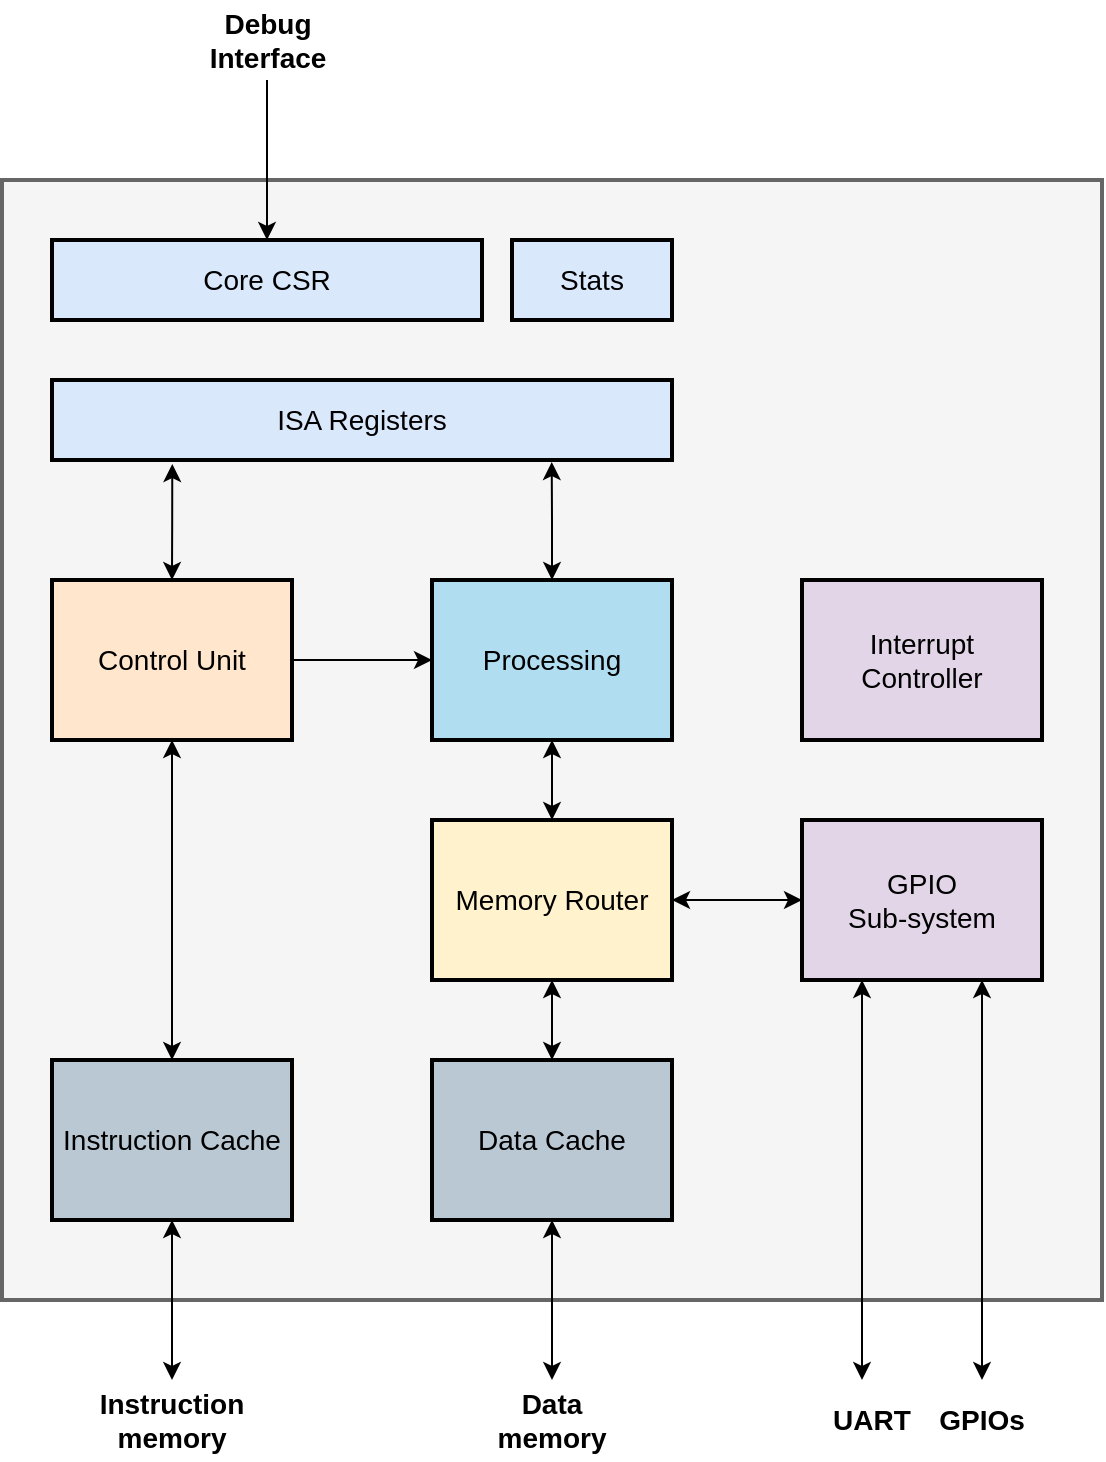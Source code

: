 <mxfile version="14.6.13" type="device" pages="6"><diagram id="mN8FOwnUT73ws6n5HeIg" name="Overview"><mxGraphModel dx="1106" dy="997" grid="1" gridSize="10" guides="1" tooltips="1" connect="1" arrows="1" fold="1" page="1" pageScale="1" pageWidth="827" pageHeight="1169" math="0" shadow="0"><root><mxCell id="0"/><mxCell id="1" parent="0"/><mxCell id="R2bJrqQEyKLvwm6H-iFT-2" value="" style="rounded=0;whiteSpace=wrap;html=1;strokeWidth=2;fillColor=#f5f5f5;strokeColor=#666666;fontColor=#333333;" parent="1" vertex="1"><mxGeometry x="240" y="200" width="550" height="560" as="geometry"/></mxCell><mxCell id="AL-BwSKPmi1wRKBsyiYw-5" value="" style="edgeStyle=orthogonalEdgeStyle;rounded=0;orthogonalLoop=1;jettySize=auto;html=1;startArrow=classic;startFill=1;entryX=0.5;entryY=0;entryDx=0;entryDy=0;exitX=0.5;exitY=1;exitDx=0;exitDy=0;" parent="1" source="ozxh4GFc6Ai25g-vY9xJ-4" target="AL-BwSKPmi1wRKBsyiYw-15" edge="1"><mxGeometry relative="1" as="geometry"><mxPoint x="515" y="710" as="sourcePoint"/><mxPoint x="515" y="610" as="targetPoint"/></mxGeometry></mxCell><mxCell id="AL-BwSKPmi1wRKBsyiYw-24" value="" style="edgeStyle=orthogonalEdgeStyle;rounded=0;orthogonalLoop=1;jettySize=auto;html=1;startArrow=classic;startFill=1;endArrow=classic;endFill=1;fontColor=#FFFFFF;entryX=0.806;entryY=1.025;entryDx=0;entryDy=0;entryPerimeter=0;fontSize=14;" parent="1" source="AL-BwSKPmi1wRKBsyiYw-1" target="AL-BwSKPmi1wRKBsyiYw-14" edge="1"><mxGeometry relative="1" as="geometry"/></mxCell><mxCell id="-v3yy3ViV5WwKEC1YrrE-3" style="edgeStyle=orthogonalEdgeStyle;rounded=0;orthogonalLoop=1;jettySize=auto;html=1;exitX=0.5;exitY=1;exitDx=0;exitDy=0;entryX=0.5;entryY=0;entryDx=0;entryDy=0;startArrow=classic;startFill=1;fontSize=14;" parent="1" source="AL-BwSKPmi1wRKBsyiYw-1" target="-v3yy3ViV5WwKEC1YrrE-1" edge="1"><mxGeometry relative="1" as="geometry"/></mxCell><mxCell id="AL-BwSKPmi1wRKBsyiYw-1" value="Processing" style="rounded=0;whiteSpace=wrap;html=1;fillColor=#b1ddf0;strokeWidth=2;fontSize=14;" parent="1" vertex="1"><mxGeometry x="455" y="400" width="120" height="80" as="geometry"/></mxCell><mxCell id="AL-BwSKPmi1wRKBsyiYw-3" value="" style="edgeStyle=orthogonalEdgeStyle;rounded=0;orthogonalLoop=1;jettySize=auto;html=1;startArrow=none;startFill=0;fontSize=14;" parent="1" source="AL-BwSKPmi1wRKBsyiYw-2" target="AL-BwSKPmi1wRKBsyiYw-1" edge="1"><mxGeometry relative="1" as="geometry"/></mxCell><mxCell id="R2bJrqQEyKLvwm6H-iFT-3" style="edgeStyle=orthogonalEdgeStyle;rounded=0;orthogonalLoop=1;jettySize=auto;html=1;exitX=0.194;exitY=1.05;exitDx=0;exitDy=0;entryX=0.5;entryY=0;entryDx=0;entryDy=0;startArrow=classic;startFill=1;exitPerimeter=0;fontSize=14;" parent="1" source="AL-BwSKPmi1wRKBsyiYw-14" target="AL-BwSKPmi1wRKBsyiYw-2" edge="1"><mxGeometry relative="1" as="geometry"/></mxCell><mxCell id="ozxh4GFc6Ai25g-vY9xJ-3" value="" style="edgeStyle=orthogonalEdgeStyle;rounded=0;orthogonalLoop=1;jettySize=auto;html=1;startArrow=classic;startFill=1;fontSize=14;" parent="1" source="AL-BwSKPmi1wRKBsyiYw-2" target="ozxh4GFc6Ai25g-vY9xJ-1" edge="1"><mxGeometry relative="1" as="geometry"/></mxCell><mxCell id="AL-BwSKPmi1wRKBsyiYw-2" value="Control Unit" style="rounded=0;whiteSpace=wrap;html=1;fillColor=#FFE6CC;strokeWidth=2;fontSize=14;" parent="1" vertex="1"><mxGeometry x="265" y="400" width="120" height="80" as="geometry"/></mxCell><mxCell id="AL-BwSKPmi1wRKBsyiYw-6" style="edgeStyle=orthogonalEdgeStyle;rounded=0;orthogonalLoop=1;jettySize=auto;html=1;entryX=0.5;entryY=0;entryDx=0;entryDy=0;exitX=0.5;exitY=1;exitDx=0;exitDy=0;startArrow=classic;startFill=1;" parent="1" source="ozxh4GFc6Ai25g-vY9xJ-1" target="R2bJrqQEyKLvwm6H-iFT-1" edge="1"><mxGeometry relative="1" as="geometry"><mxPoint x="325" y="555" as="sourcePoint"/><mxPoint x="325" y="610" as="targetPoint"/></mxGeometry></mxCell><mxCell id="AL-BwSKPmi1wRKBsyiYw-11" value="" style="edgeStyle=orthogonalEdgeStyle;rounded=0;orthogonalLoop=1;jettySize=auto;html=1;" parent="1" edge="1"><mxGeometry relative="1" as="geometry"><mxPoint x="600" y="470" as="sourcePoint"/></mxGeometry></mxCell><mxCell id="AL-BwSKPmi1wRKBsyiYw-14" value="ISA Registers" style="rounded=0;whiteSpace=wrap;html=1;fillColor=#dae8fc;strokeWidth=2;fontSize=14;" parent="1" vertex="1"><mxGeometry x="265" y="300" width="310" height="40" as="geometry"/></mxCell><mxCell id="AL-BwSKPmi1wRKBsyiYw-15" value="Data memory" style="text;html=1;strokeColor=none;fillColor=none;align=center;verticalAlign=middle;whiteSpace=wrap;rounded=0;fontStyle=1;fontSize=14;" parent="1" vertex="1"><mxGeometry x="480" y="800" width="70" height="40" as="geometry"/></mxCell><mxCell id="R2bJrqQEyKLvwm6H-iFT-1" value="Instruction memory" style="text;html=1;strokeColor=none;fillColor=none;align=center;verticalAlign=middle;whiteSpace=wrap;rounded=0;fontStyle=1;fontSize=14;" parent="1" vertex="1"><mxGeometry x="290" y="800" width="70" height="40" as="geometry"/></mxCell><mxCell id="W-ILlidQ2NSSI6Q_ABDz-1" style="edgeStyle=orthogonalEdgeStyle;rounded=0;orthogonalLoop=1;jettySize=auto;html=1;exitX=0.5;exitY=1;exitDx=0;exitDy=0;startArrow=none;startFill=0;fontSize=14;entryX=0.5;entryY=0;entryDx=0;entryDy=0;" parent="1" source="9Fz24D3g2OJC0mRpYPeg-1" target="R2bJrqQEyKLvwm6H-iFT-4" edge="1"><mxGeometry relative="1" as="geometry"><mxPoint x="420" y="170" as="sourcePoint"/></mxGeometry></mxCell><mxCell id="R2bJrqQEyKLvwm6H-iFT-4" value="Core CSR" style="rounded=0;whiteSpace=wrap;html=1;fillColor=#dae8fc;strokeWidth=2;fontSize=14;" parent="1" vertex="1"><mxGeometry x="265" y="230" width="215" height="40" as="geometry"/></mxCell><mxCell id="9Fz24D3g2OJC0mRpYPeg-1" value="Debug Interface" style="text;html=1;strokeColor=none;fillColor=none;align=center;verticalAlign=middle;whiteSpace=wrap;rounded=0;fontStyle=1;fontSize=14;" parent="1" vertex="1"><mxGeometry x="337.5" y="110" width="70" height="40" as="geometry"/></mxCell><mxCell id="ozxh4GFc6Ai25g-vY9xJ-1" value="Instruction Cache" style="rounded=0;whiteSpace=wrap;html=1;fillColor=#bac8d3;strokeWidth=2;fontSize=14;" parent="1" vertex="1"><mxGeometry x="265" y="640" width="120" height="80" as="geometry"/></mxCell><mxCell id="ozxh4GFc6Ai25g-vY9xJ-4" value="Data Cache" style="rounded=0;whiteSpace=wrap;html=1;fillColor=#bac8d3;strokeWidth=2;fontSize=14;" parent="1" vertex="1"><mxGeometry x="455" y="640" width="120" height="80" as="geometry"/></mxCell><mxCell id="e9mBjAB1ZH2INLOPOO_c-1" value="Stats" style="rounded=0;whiteSpace=wrap;html=1;fillColor=#dae8fc;strokeWidth=2;fontSize=14;" parent="1" vertex="1"><mxGeometry x="495" y="230" width="80" height="40" as="geometry"/></mxCell><mxCell id="-v3yy3ViV5WwKEC1YrrE-7" value="" style="edgeStyle=orthogonalEdgeStyle;rounded=0;orthogonalLoop=1;jettySize=auto;html=1;startArrow=classic;startFill=1;fontSize=14;" parent="1" source="-v3yy3ViV5WwKEC1YrrE-1" target="ozxh4GFc6Ai25g-vY9xJ-4" edge="1"><mxGeometry relative="1" as="geometry"/></mxCell><mxCell id="-v3yy3ViV5WwKEC1YrrE-9" style="edgeStyle=orthogonalEdgeStyle;rounded=0;orthogonalLoop=1;jettySize=auto;html=1;exitX=1;exitY=0.5;exitDx=0;exitDy=0;startArrow=classic;startFill=1;fontSize=14;" parent="1" source="-v3yy3ViV5WwKEC1YrrE-1" target="-v3yy3ViV5WwKEC1YrrE-8" edge="1"><mxGeometry relative="1" as="geometry"/></mxCell><mxCell id="-v3yy3ViV5WwKEC1YrrE-1" value="Memory Router" style="rounded=0;whiteSpace=wrap;html=1;fillColor=#fff2cc;strokeWidth=2;fontSize=14;" parent="1" vertex="1"><mxGeometry x="455" y="520" width="120" height="80" as="geometry"/></mxCell><mxCell id="-v3yy3ViV5WwKEC1YrrE-10" style="edgeStyle=orthogonalEdgeStyle;rounded=0;orthogonalLoop=1;jettySize=auto;html=1;exitX=0.25;exitY=1;exitDx=0;exitDy=0;startArrow=classic;startFill=1;" parent="1" source="-v3yy3ViV5WwKEC1YrrE-8" target="-v3yy3ViV5WwKEC1YrrE-11" edge="1"><mxGeometry relative="1" as="geometry"><mxPoint x="840" y="560" as="targetPoint"/><Array as="points"><mxPoint x="670" y="650"/><mxPoint x="670" y="650"/></Array></mxGeometry></mxCell><mxCell id="F1-grUMn6FnLq1Gr6WhW-3" style="edgeStyle=orthogonalEdgeStyle;rounded=0;orthogonalLoop=1;jettySize=auto;html=1;exitX=0.75;exitY=1;exitDx=0;exitDy=0;fontSize=14;startArrow=classic;startFill=1;" parent="1" source="-v3yy3ViV5WwKEC1YrrE-8" target="F1-grUMn6FnLq1Gr6WhW-2" edge="1"><mxGeometry relative="1" as="geometry"/></mxCell><mxCell id="-v3yy3ViV5WwKEC1YrrE-8" value="GPIO &lt;br&gt;Sub-system" style="rounded=0;whiteSpace=wrap;html=1;fillColor=#e1d5e7;strokeWidth=2;fontSize=14;" parent="1" vertex="1"><mxGeometry x="640" y="520" width="120" height="80" as="geometry"/></mxCell><mxCell id="-v3yy3ViV5WwKEC1YrrE-11" value="UART&lt;br style=&quot;font-size: 14px&quot;&gt;" style="text;html=1;strokeColor=none;fillColor=none;align=center;verticalAlign=middle;whiteSpace=wrap;rounded=0;fontSize=14;fontStyle=1" parent="1" vertex="1"><mxGeometry x="640" y="800" width="70" height="40" as="geometry"/></mxCell><mxCell id="F1-grUMn6FnLq1Gr6WhW-2" value="GPIOs" style="text;html=1;strokeColor=none;fillColor=none;align=center;verticalAlign=middle;whiteSpace=wrap;rounded=0;fontSize=14;fontStyle=1" parent="1" vertex="1"><mxGeometry x="700" y="800" width="60" height="40" as="geometry"/></mxCell><mxCell id="F1-grUMn6FnLq1Gr6WhW-4" value="Interrupt &lt;br&gt;Controller" style="rounded=0;whiteSpace=wrap;html=1;fillColor=#e1d5e7;strokeWidth=2;fontSize=14;" parent="1" vertex="1"><mxGeometry x="640" y="400" width="120" height="80" as="geometry"/></mxCell></root></mxGraphModel></diagram><diagram id="-mWS_6m01kJuJlsmpj97" name="APB Control Unit"><mxGraphModel dx="1933" dy="997" grid="1" gridSize="10" guides="1" tooltips="1" connect="1" arrows="1" fold="1" page="1" pageScale="1" pageWidth="827" pageHeight="1169" math="0" shadow="0"><root><mxCell id="TwmqjhcTazAsne_PxizG-0"/><mxCell id="TwmqjhcTazAsne_PxizG-1" parent="TwmqjhcTazAsne_PxizG-0"/><mxCell id="TwmqjhcTazAsne_PxizG-12" value="" style="rounded=0;whiteSpace=wrap;html=1;strokeWidth=2;" parent="TwmqjhcTazAsne_PxizG-1" vertex="1"><mxGeometry x="120" y="190" width="320" height="410" as="geometry"/></mxCell><mxCell id="TwmqjhcTazAsne_PxizG-7" value="" style="edgeStyle=orthogonalEdgeStyle;rounded=0;orthogonalLoop=1;jettySize=auto;html=1;startArrow=none;startFill=0;" parent="TwmqjhcTazAsne_PxizG-1" target="TwmqjhcTazAsne_PxizG-3" edge="1"><mxGeometry relative="1" as="geometry"><mxPoint x="340" y="250" as="sourcePoint"/></mxGeometry></mxCell><mxCell id="TwmqjhcTazAsne_PxizG-8" value="" style="edgeStyle=orthogonalEdgeStyle;rounded=0;orthogonalLoop=1;jettySize=auto;html=1;startArrow=none;startFill=0;" parent="TwmqjhcTazAsne_PxizG-1" source="TwmqjhcTazAsne_PxizG-3" target="TwmqjhcTazAsne_PxizG-6" edge="1"><mxGeometry relative="1" as="geometry"/></mxCell><mxCell id="TwmqjhcTazAsne_PxizG-9" value="" style="edgeStyle=orthogonalEdgeStyle;rounded=0;orthogonalLoop=1;jettySize=auto;html=1;startArrow=none;startFill=0;entryX=0;entryY=0.5;entryDx=0;entryDy=0;" parent="TwmqjhcTazAsne_PxizG-1" source="TwmqjhcTazAsne_PxizG-3" target="TwmqjhcTazAsne_PxizG-15" edge="1"><mxGeometry relative="1" as="geometry"><mxPoint x="640" y="310" as="targetPoint"/></mxGeometry></mxCell><mxCell id="TwmqjhcTazAsne_PxizG-3" value="Instruction Decoder" style="rounded=0;whiteSpace=wrap;html=1;fillColor=#d0cee2;strokeWidth=2;fontSize=14;" parent="TwmqjhcTazAsne_PxizG-1" vertex="1"><mxGeometry x="280" y="280" width="120" height="60" as="geometry"/></mxCell><mxCell id="wPEU1tzTCPbOwEGtIXST-1" style="edgeStyle=orthogonalEdgeStyle;rounded=0;orthogonalLoop=1;jettySize=auto;html=1;exitX=0;exitY=0.5;exitDx=0;exitDy=0;entryX=0.75;entryY=1;entryDx=0;entryDy=0;startArrow=none;startFill=0;fontSize=14;fontColor=#FFFFFF;" parent="TwmqjhcTazAsne_PxizG-1" source="TwmqjhcTazAsne_PxizG-6" target="wPEU1tzTCPbOwEGtIXST-0" edge="1"><mxGeometry relative="1" as="geometry"><Array as="points"><mxPoint x="220" y="430"/><mxPoint x="220" y="210"/><mxPoint x="323" y="210"/></Array></mxGeometry></mxCell><mxCell id="tcU6J-sjH6kH1ZHI5F4a-0" value="Stored &lt;br&gt;Instruction" style="edgeLabel;html=1;align=center;verticalAlign=middle;resizable=0;points=[];" parent="wPEU1tzTCPbOwEGtIXST-1" vertex="1" connectable="0"><mxGeometry x="0.32" relative="1" as="geometry"><mxPoint x="-40" y="106" as="offset"/></mxGeometry></mxCell><mxCell id="mo1hDhrDqw5Up_IrfxpG-3" style="edgeStyle=orthogonalEdgeStyle;rounded=0;orthogonalLoop=1;jettySize=auto;html=1;exitX=0.5;exitY=1;exitDx=0;exitDy=0;entryX=0.5;entryY=0;entryDx=0;entryDy=0;" parent="TwmqjhcTazAsne_PxizG-1" source="TwmqjhcTazAsne_PxizG-6" target="mo1hDhrDqw5Up_IrfxpG-1" edge="1"><mxGeometry relative="1" as="geometry"/></mxCell><mxCell id="mo1hDhrDqw5Up_IrfxpG-7" style="edgeStyle=orthogonalEdgeStyle;rounded=0;orthogonalLoop=1;jettySize=auto;html=1;exitX=0.25;exitY=1;exitDx=0;exitDy=0;entryX=1;entryY=0.5;entryDx=0;entryDy=0;fontSize=14;" parent="TwmqjhcTazAsne_PxizG-1" source="TwmqjhcTazAsne_PxizG-6" target="mo1hDhrDqw5Up_IrfxpG-6" edge="1"><mxGeometry relative="1" as="geometry"/></mxCell><mxCell id="TwmqjhcTazAsne_PxizG-6" value="Sequencer" style="rounded=0;whiteSpace=wrap;html=1;fillColor=#b1ddf0;strokeWidth=2;fontSize=14;" parent="TwmqjhcTazAsne_PxizG-1" vertex="1"><mxGeometry x="280" y="400" width="120" height="60" as="geometry"/></mxCell><mxCell id="TwmqjhcTazAsne_PxizG-11" value="ready flags" style="text;html=1;strokeColor=none;fillColor=none;align=center;verticalAlign=middle;whiteSpace=wrap;rounded=0;" parent="TwmqjhcTazAsne_PxizG-1" vertex="1"><mxGeometry x="452" y="410" width="96" height="20" as="geometry"/></mxCell><mxCell id="tcU6J-sjH6kH1ZHI5F4a-1" style="edgeStyle=orthogonalEdgeStyle;rounded=0;orthogonalLoop=1;jettySize=auto;html=1;exitX=0.5;exitY=1;exitDx=0;exitDy=0;" parent="TwmqjhcTazAsne_PxizG-1" source="TwmqjhcTazAsne_PxizG-15" edge="1"><mxGeometry relative="1" as="geometry"><mxPoint x="400" y="430" as="targetPoint"/><mxPoint x="600" y="440" as="sourcePoint"/><Array as="points"><mxPoint x="555" y="430"/></Array></mxGeometry></mxCell><mxCell id="mo1hDhrDqw5Up_IrfxpG-4" style="edgeStyle=orthogonalEdgeStyle;rounded=0;orthogonalLoop=1;jettySize=auto;html=1;exitX=1;exitY=0.5;exitDx=0;exitDy=0;" parent="TwmqjhcTazAsne_PxizG-1" source="TwmqjhcTazAsne_PxizG-15" edge="1"><mxGeometry relative="1" as="geometry"><mxPoint x="730" y="310" as="targetPoint"/></mxGeometry></mxCell><mxCell id="TwmqjhcTazAsne_PxizG-15" value="Processing" style="text;html=1;fillColor=#f5f5f5;align=center;verticalAlign=middle;whiteSpace=wrap;rounded=0;fontSize=14;fontStyle=1;fontColor=#333333;strokeWidth=2;strokeColor=#000000;" parent="TwmqjhcTazAsne_PxizG-1" vertex="1"><mxGeometry x="500" y="267.5" width="110" height="85" as="geometry"/></mxCell><mxCell id="TwmqjhcTazAsne_PxizG-16" value="instructions" style="text;html=1;strokeColor=none;fillColor=none;align=center;verticalAlign=middle;whiteSpace=wrap;rounded=0;" parent="TwmqjhcTazAsne_PxizG-1" vertex="1"><mxGeometry x="340" y="360" width="96" height="20" as="geometry"/></mxCell><mxCell id="TwmqjhcTazAsne_PxizG-17" style="edgeStyle=orthogonalEdgeStyle;rounded=0;orthogonalLoop=1;jettySize=auto;html=1;exitX=0.5;exitY=1;exitDx=0;exitDy=0;startArrow=none;startFill=0;fontSize=14;" parent="TwmqjhcTazAsne_PxizG-1" source="TwmqjhcTazAsne_PxizG-16" target="TwmqjhcTazAsne_PxizG-16" edge="1"><mxGeometry relative="1" as="geometry"/></mxCell><mxCell id="ShdoF9GAUHZTcsvE52a3-2" value="" style="edgeStyle=orthogonalEdgeStyle;rounded=0;orthogonalLoop=1;jettySize=auto;html=1;startArrow=none;startFill=0;fontSize=14;entryX=0.5;entryY=0;entryDx=0;entryDy=0;exitX=0.75;exitY=1;exitDx=0;exitDy=0;" parent="TwmqjhcTazAsne_PxizG-1" source="TwmqjhcTazAsne_PxizG-6" target="ShdoF9GAUHZTcsvE52a3-1" edge="1"><mxGeometry relative="1" as="geometry"/></mxCell><mxCell id="ShdoF9GAUHZTcsvE52a3-1" value="Instruction Address" style="text;html=1;strokeColor=none;fillColor=none;align=center;verticalAlign=middle;whiteSpace=wrap;rounded=0;fontSize=14;fontStyle=1" parent="TwmqjhcTazAsne_PxizG-1" vertex="1"><mxGeometry x="330" y="640" width="80" height="50" as="geometry"/></mxCell><mxCell id="pG3WrR-cdQtV5gpqmjOa-0" value="&lt;ul&gt;&lt;li&gt;&lt;span&gt;control unit issues read request only to the instruction RAM and wait for completion&lt;/span&gt;&lt;br&gt;&lt;/li&gt;&lt;li&gt;&lt;span&gt;instruction RAM completes the read request, possibly with (significant) latency&lt;/span&gt;&lt;/li&gt;&lt;li&gt;incoming instructions are decoded into a dedicated module, fully combinatorial, which doesn't introduce latency&lt;/li&gt;&lt;li&gt;&lt;span&gt;control unit buffers the ALU's instruction with a buffer in case access to data memory slow down the processing.&lt;/span&gt;&lt;/li&gt;&lt;li&gt;control unit doesn't implement any caching capabilities, neither relies on outstanding requests&lt;/li&gt;&lt;/ul&gt;" style="text;html=1;strokeColor=none;fillColor=none;align=left;verticalAlign=middle;whiteSpace=wrap;rounded=0;fontSize=14;" parent="TwmqjhcTazAsne_PxizG-1" vertex="1"><mxGeometry x="30" y="770" width="560" height="180" as="geometry"/></mxCell><mxCell id="wPEU1tzTCPbOwEGtIXST-3" style="edgeStyle=orthogonalEdgeStyle;rounded=0;orthogonalLoop=1;jettySize=auto;html=1;exitX=0.25;exitY=1;exitDx=0;exitDy=0;startArrow=none;startFill=0;fontSize=14;fontColor=#FFFFFF;entryX=0.25;entryY=1;entryDx=0;entryDy=0;" parent="TwmqjhcTazAsne_PxizG-1" target="wPEU1tzTCPbOwEGtIXST-0" edge="1"><mxGeometry relative="1" as="geometry"><mxPoint x="357.429" y="160" as="sourcePoint"/></mxGeometry></mxCell><mxCell id="wPEU1tzTCPbOwEGtIXST-4" value="Instruction Data" style="edgeLabel;html=1;align=center;verticalAlign=middle;resizable=0;points=[];fontSize=14;fontStyle=1" parent="wPEU1tzTCPbOwEGtIXST-3" vertex="1" connectable="0"><mxGeometry x="0.613" y="-1" relative="1" as="geometry"><mxPoint x="3.51" y="-76.51" as="offset"/></mxGeometry></mxCell><mxCell id="wPEU1tzTCPbOwEGtIXST-0" value="" style="shape=trapezoid;perimeter=trapezoidPerimeter;whiteSpace=wrap;html=1;fixedSize=1;fontSize=14;align=center;rotation=-180;fillColor=#b1ddf0;strokeWidth=2;" parent="TwmqjhcTazAsne_PxizG-1" vertex="1"><mxGeometry x="305" y="230" width="70" height="20" as="geometry"/></mxCell><mxCell id="mo1hDhrDqw5Up_IrfxpG-1" value="ISA CSR" style="rounded=0;whiteSpace=wrap;html=1;fillColor=#f5f5f5;fontColor=#333333;fontSize=14;fontStyle=1;strokeWidth=2;" parent="TwmqjhcTazAsne_PxizG-1" vertex="1"><mxGeometry x="160" y="650" width="90" height="55" as="geometry"/></mxCell><mxCell id="mo1hDhrDqw5Up_IrfxpG-6" value="ISA Registers" style="rounded=0;whiteSpace=wrap;html=1;fillColor=#f5f5f5;fontColor=#333333;fontStyle=1;fontSize=14;strokeWidth=2;" parent="TwmqjhcTazAsne_PxizG-1" vertex="1"><mxGeometry x="-40" y="430" width="90" height="130" as="geometry"/></mxCell></root></mxGraphModel></diagram><diagram id="kGtxgfu5OTCI3tDpTw22" name="AXI4-lite Control Unit"><mxGraphModel dx="1933" dy="997" grid="1" gridSize="10" guides="1" tooltips="1" connect="1" arrows="1" fold="1" page="1" pageScale="1" pageWidth="827" pageHeight="1169" math="0" shadow="0"><root><mxCell id="ESdS45EblZ137rm-8kgl-0"/><mxCell id="ESdS45EblZ137rm-8kgl-1" parent="ESdS45EblZ137rm-8kgl-0"/><mxCell id="P-EnYOWhQIlhlKRg5B5G-54" value="Control Unit&amp;nbsp;" style="rounded=0;whiteSpace=wrap;html=1;fontSize=13;strokeWidth=2;align=right;verticalAlign=bottom;fontStyle=3" parent="ESdS45EblZ137rm-8kgl-1" vertex="1"><mxGeometry x="-70" y="880" width="460" height="320" as="geometry"/></mxCell><mxCell id="ESdS45EblZ137rm-8kgl-24" style="edgeStyle=orthogonalEdgeStyle;rounded=0;orthogonalLoop=1;jettySize=auto;html=1;entryX=1.006;entryY=0.203;entryDx=0;entryDy=0;entryPerimeter=0;fontSize=16;fontColor=#000000;startArrow=none;startFill=0;endArrow=classic;endFill=1;" parent="ESdS45EblZ137rm-8kgl-1" target="ESdS45EblZ137rm-8kgl-20" edge="1"><mxGeometry relative="1" as="geometry"><mxPoint x="60" y="305" as="sourcePoint"/></mxGeometry></mxCell><mxCell id="ESdS45EblZ137rm-8kgl-2" value="Addr 0" style="rounded=0;whiteSpace=wrap;html=1;fontSize=14;strokeColor=#000000;strokeWidth=2;fillColor=#FFE6CC;" parent="ESdS45EblZ137rm-8kgl-1" vertex="1"><mxGeometry x="78" y="280" width="50" height="50" as="geometry"/></mxCell><mxCell id="ESdS45EblZ137rm-8kgl-3" value="Addr 1" style="rounded=0;whiteSpace=wrap;html=1;fontSize=14;strokeColor=#000000;strokeWidth=2;fillColor=#FFE6CC;" parent="ESdS45EblZ137rm-8kgl-1" vertex="1"><mxGeometry x="138" y="280" width="50" height="50" as="geometry"/></mxCell><mxCell id="ESdS45EblZ137rm-8kgl-4" value="Addr 2" style="rounded=0;whiteSpace=wrap;html=1;fontSize=14;strokeColor=#000000;strokeWidth=2;fillColor=#FFE6CC;" parent="ESdS45EblZ137rm-8kgl-1" vertex="1"><mxGeometry x="198" y="280" width="50" height="50" as="geometry"/></mxCell><mxCell id="ESdS45EblZ137rm-8kgl-5" value="Addr 5" style="rounded=0;whiteSpace=wrap;html=1;fontSize=14;strokeColor=#000000;strokeWidth=2;fillColor=#FFE6CC;" parent="ESdS45EblZ137rm-8kgl-1" vertex="1"><mxGeometry x="378" y="280" width="50" height="50" as="geometry"/></mxCell><mxCell id="ESdS45EblZ137rm-8kgl-8" value="I 3" style="rounded=0;whiteSpace=wrap;html=1;fontSize=14;strokeColor=#000000;strokeWidth=2;fillColor=#FFE6CC;" parent="ESdS45EblZ137rm-8kgl-1" vertex="1"><mxGeometry x="317.5" y="440" width="50" height="50" as="geometry"/></mxCell><mxCell id="ESdS45EblZ137rm-8kgl-9" value="I 2" style="rounded=0;whiteSpace=wrap;html=1;fontSize=14;strokeColor=#000000;strokeWidth=2;fillColor=#FFE6CC;" parent="ESdS45EblZ137rm-8kgl-1" vertex="1"><mxGeometry x="377.5" y="440" width="50" height="50" as="geometry"/></mxCell><mxCell id="ESdS45EblZ137rm-8kgl-10" value="&amp;nbsp;I 1" style="rounded=0;whiteSpace=wrap;html=1;fontSize=14;strokeColor=#000000;strokeWidth=2;fillColor=#FFE6CC;" parent="ESdS45EblZ137rm-8kgl-1" vertex="1"><mxGeometry x="437.5" y="440" width="50" height="50" as="geometry"/></mxCell><mxCell id="ESdS45EblZ137rm-8kgl-11" value="I 0" style="rounded=0;whiteSpace=wrap;html=1;fontSize=14;strokeColor=#000000;strokeWidth=2;fillColor=#FFE6CC;" parent="ESdS45EblZ137rm-8kgl-1" vertex="1"><mxGeometry x="497.5" y="440" width="50" height="50" as="geometry"/></mxCell><mxCell id="ESdS45EblZ137rm-8kgl-13" value="addi" style="text;html=1;strokeColor=none;fillColor=none;align=center;verticalAlign=middle;whiteSpace=wrap;rounded=0;fontSize=16;fontColor=#4D9900;" parent="ESdS45EblZ137rm-8kgl-1" vertex="1"><mxGeometry x="502.5" y="510" width="40" height="20" as="geometry"/></mxCell><mxCell id="ESdS45EblZ137rm-8kgl-14" value="bne" style="text;html=1;strokeColor=none;fillColor=none;align=center;verticalAlign=middle;whiteSpace=wrap;rounded=0;fontSize=16;fontColor=#4D9900;" parent="ESdS45EblZ137rm-8kgl-1" vertex="1"><mxGeometry x="442.5" y="510" width="40" height="20" as="geometry"/></mxCell><mxCell id="ESdS45EblZ137rm-8kgl-15" value="ori" style="text;html=1;strokeColor=none;fillColor=none;align=center;verticalAlign=middle;whiteSpace=wrap;rounded=0;fontSize=16;fontColor=#4D9900;" parent="ESdS45EblZ137rm-8kgl-1" vertex="1"><mxGeometry x="382.5" y="510" width="40" height="20" as="geometry"/></mxCell><mxCell id="ESdS45EblZ137rm-8kgl-16" value="andi" style="text;html=1;strokeColor=none;fillColor=none;align=center;verticalAlign=middle;whiteSpace=wrap;rounded=0;fontSize=16;fontColor=#FF6666;" parent="ESdS45EblZ137rm-8kgl-1" vertex="1"><mxGeometry x="262.5" y="510" width="40" height="20" as="geometry"/></mxCell><mxCell id="ESdS45EblZ137rm-8kgl-17" value="Addr 4" style="rounded=0;whiteSpace=wrap;html=1;fontSize=14;strokeColor=#000000;strokeWidth=2;fillColor=#FFE6CC;" parent="ESdS45EblZ137rm-8kgl-1" vertex="1"><mxGeometry x="318" y="280" width="50" height="50" as="geometry"/></mxCell><mxCell id="ESdS45EblZ137rm-8kgl-18" value="Addr 3" style="rounded=0;whiteSpace=wrap;html=1;fontSize=14;strokeColor=#000000;strokeWidth=2;fillColor=#FFE6CC;" parent="ESdS45EblZ137rm-8kgl-1" vertex="1"><mxGeometry x="258" y="280" width="50" height="50" as="geometry"/></mxCell><mxCell id="ESdS45EblZ137rm-8kgl-22" style="edgeStyle=orthogonalEdgeStyle;rounded=0;orthogonalLoop=1;jettySize=auto;html=1;exitX=1;exitY=0.703;exitDx=0;exitDy=0;fontSize=16;fontColor=#000000;startArrow=none;startFill=0;endArrow=classic;endFill=1;exitPerimeter=0;" parent="ESdS45EblZ137rm-8kgl-1" source="ESdS45EblZ137rm-8kgl-20" edge="1"><mxGeometry relative="1" as="geometry"><mxPoint x="60" y="465" as="targetPoint"/></mxGeometry></mxCell><mxCell id="ESdS45EblZ137rm-8kgl-19" value="I 4" style="rounded=0;whiteSpace=wrap;html=1;fontSize=14;strokeColor=#000000;strokeWidth=2;fillColor=#FFCCCC;" parent="ESdS45EblZ137rm-8kgl-1" vertex="1"><mxGeometry x="257.5" y="440" width="50" height="50" as="geometry"/></mxCell><mxCell id="ESdS45EblZ137rm-8kgl-20" value="AXI4-lite &lt;br&gt;RAM" style="rounded=0;whiteSpace=wrap;html=1;fontSize=16;strokeColor=#000000;strokeWidth=2;fillColor=#7EA6E0;fontColor=#FFFFFF;fontStyle=1" parent="ESdS45EblZ137rm-8kgl-1" vertex="1"><mxGeometry x="-160" y="240" width="120" height="320" as="geometry"/></mxCell><mxCell id="ESdS45EblZ137rm-8kgl-25" value="jal" style="text;html=1;strokeColor=none;fillColor=none;align=center;verticalAlign=middle;whiteSpace=wrap;rounded=0;fontSize=16;fontColor=#4D9900;" parent="ESdS45EblZ137rm-8kgl-1" vertex="1"><mxGeometry x="322.5" y="510" width="40" height="20" as="geometry"/></mxCell><mxCell id="ESdS45EblZ137rm-8kgl-26" value="I 5" style="rounded=0;whiteSpace=wrap;html=1;fontSize=14;strokeColor=#000000;strokeWidth=2;fillColor=#FFCCCC;" parent="ESdS45EblZ137rm-8kgl-1" vertex="1"><mxGeometry x="197" y="440" width="50" height="50" as="geometry"/></mxCell><mxCell id="ESdS45EblZ137rm-8kgl-27" value="ori" style="text;html=1;strokeColor=none;fillColor=none;align=center;verticalAlign=middle;whiteSpace=wrap;rounded=0;fontSize=16;fontColor=#FF6666;" parent="ESdS45EblZ137rm-8kgl-1" vertex="1"><mxGeometry x="200.5" y="510" width="40" height="20" as="geometry"/></mxCell><mxCell id="ESdS45EblZ137rm-8kgl-32" style="rounded=0;orthogonalLoop=1;jettySize=auto;html=1;exitX=0.5;exitY=0;exitDx=0;exitDy=0;fontSize=16;fontColor=#4D9900;startArrow=none;startFill=0;endArrow=classic;endFill=1;strokeColor=#666666;entryX=0.5;entryY=1;entryDx=0;entryDy=0;" parent="ESdS45EblZ137rm-8kgl-1" source="ESdS45EblZ137rm-8kgl-28" target="ESdS45EblZ137rm-8kgl-16" edge="1"><mxGeometry relative="1" as="geometry"><mxPoint x="277.5" y="550" as="targetPoint"/></mxGeometry></mxCell><mxCell id="ESdS45EblZ137rm-8kgl-28" value="to discard" style="text;html=1;strokeColor=none;fillColor=none;align=center;verticalAlign=middle;whiteSpace=wrap;rounded=0;fontSize=16;fontColor=#666666;fontStyle=2" parent="ESdS45EblZ137rm-8kgl-1" vertex="1"><mxGeometry x="218.5" y="660" width="75" height="40" as="geometry"/></mxCell><mxCell id="ESdS45EblZ137rm-8kgl-31" style="rounded=0;orthogonalLoop=1;jettySize=auto;html=1;fontSize=16;fontColor=#000000;startArrow=none;startFill=0;endArrow=classic;endFill=1;exitX=0.5;exitY=0;exitDx=0;exitDy=0;strokeColor=#666666;entryX=0.5;entryY=1;entryDx=0;entryDy=0;" parent="ESdS45EblZ137rm-8kgl-1" source="ESdS45EblZ137rm-8kgl-28" target="ESdS45EblZ137rm-8kgl-27" edge="1"><mxGeometry relative="1" as="geometry"><mxPoint x="229" y="540" as="targetPoint"/><mxPoint x="154.5" y="600" as="sourcePoint"/></mxGeometry></mxCell><mxCell id="P-EnYOWhQIlhlKRg5B5G-39" style="rounded=0;orthogonalLoop=1;jettySize=auto;html=1;exitX=0.5;exitY=0;exitDx=0;exitDy=0;fontColor=#FF6666;strokeColor=#808080;entryX=0.5;entryY=1;entryDx=0;entryDy=0;" parent="ESdS45EblZ137rm-8kgl-1" source="ESdS45EblZ137rm-8kgl-30" target="P-EnYOWhQIlhlKRg5B5G-40" edge="1"><mxGeometry relative="1" as="geometry"><mxPoint x="159" y="540" as="targetPoint"/></mxGeometry></mxCell><mxCell id="P-EnYOWhQIlhlKRg5B5G-42" style="rounded=0;orthogonalLoop=1;jettySize=auto;html=1;exitX=0.5;exitY=0;exitDx=0;exitDy=0;fontColor=#FF6666;strokeColor=#808080;entryX=0.5;entryY=1;entryDx=0;entryDy=0;" parent="ESdS45EblZ137rm-8kgl-1" source="ESdS45EblZ137rm-8kgl-30" target="P-EnYOWhQIlhlKRg5B5G-41" edge="1"><mxGeometry relative="1" as="geometry"><mxPoint x="109" y="540" as="targetPoint"/></mxGeometry></mxCell><mxCell id="ESdS45EblZ137rm-8kgl-30" value="to use, following&lt;br&gt;&amp;nbsp;&lt;b&gt;jal&lt;/b&gt;" style="text;html=1;strokeColor=none;fillColor=none;align=center;verticalAlign=middle;whiteSpace=wrap;rounded=0;fontSize=16;fontColor=#666666;fontStyle=2" parent="ESdS45EblZ137rm-8kgl-1" vertex="1"><mxGeometry x="96.5" y="660" width="75" height="80" as="geometry"/></mxCell><mxCell id="ESdS45EblZ137rm-8kgl-34" style="rounded=0;orthogonalLoop=1;jettySize=auto;html=1;exitX=0.5;exitY=0;exitDx=0;exitDy=0;fontSize=16;fontColor=#4D9900;startArrow=none;startFill=0;endArrow=classic;endFill=1;strokeColor=#666666;entryX=0.5;entryY=1;entryDx=0;entryDy=0;" parent="ESdS45EblZ137rm-8kgl-1" source="ESdS45EblZ137rm-8kgl-33" target="ESdS45EblZ137rm-8kgl-14" edge="1"><mxGeometry relative="1" as="geometry"><mxPoint x="458.845" y="550" as="targetPoint"/></mxGeometry></mxCell><mxCell id="ESdS45EblZ137rm-8kgl-33" value="I1 false, doesn't change the flow" style="text;html=1;strokeColor=none;fillColor=none;align=center;verticalAlign=middle;whiteSpace=wrap;rounded=0;fontSize=16;labelBackgroundColor=#ffffff;fontColor=#666666;fontStyle=2" parent="ESdS45EblZ137rm-8kgl-1" vertex="1"><mxGeometry x="419" y="650" width="87" height="80" as="geometry"/></mxCell><mxCell id="P-EnYOWhQIlhlKRg5B5G-2" style="edgeStyle=none;rounded=0;orthogonalLoop=1;jettySize=auto;html=1;exitX=0;exitY=0.5;exitDx=0;exitDy=0;entryX=1;entryY=0.25;entryDx=0;entryDy=0;" parent="ESdS45EblZ137rm-8kgl-1" source="P-EnYOWhQIlhlKRg5B5G-0" target="P-EnYOWhQIlhlKRg5B5G-1" edge="1"><mxGeometry relative="1" as="geometry"/></mxCell><mxCell id="P-EnYOWhQIlhlKRg5B5G-50" value="AR Channel&amp;nbsp;" style="edgeLabel;html=1;align=center;verticalAlign=middle;resizable=0;points=[];fontSize=11;fontColor=#000000;fontStyle=2" parent="P-EnYOWhQIlhlKRg5B5G-2" vertex="1" connectable="0"><mxGeometry x="0.038" y="2" relative="1" as="geometry"><mxPoint x="5" y="-2" as="offset"/></mxGeometry></mxCell><mxCell id="P-EnYOWhQIlhlKRg5B5G-0" value="PC Counter" style="rounded=0;whiteSpace=wrap;html=1;fillColor=#f5f5f5;fontColor=#333333;strokeWidth=2;" parent="ESdS45EblZ137rm-8kgl-1" vertex="1"><mxGeometry x="62.5" y="940" width="120" height="40" as="geometry"/></mxCell><mxCell id="P-EnYOWhQIlhlKRg5B5G-1" value="AXI4-lite &lt;br&gt;RAM" style="rounded=0;whiteSpace=wrap;html=1;fontSize=16;strokeColor=#000000;strokeWidth=2;fillColor=#7EA6E0;fontColor=#FFFFFF;fontStyle=1" parent="ESdS45EblZ137rm-8kgl-1" vertex="1"><mxGeometry x="-210" y="880" width="120" height="320" as="geometry"/></mxCell><mxCell id="P-EnYOWhQIlhlKRg5B5G-6" style="edgeStyle=orthogonalEdgeStyle;rounded=0;orthogonalLoop=1;jettySize=auto;html=1;exitX=0.5;exitY=0;exitDx=0;exitDy=0;entryX=1;entryY=0.5;entryDx=0;entryDy=0;" parent="ESdS45EblZ137rm-8kgl-1" source="P-EnYOWhQIlhlKRg5B5G-3" target="P-EnYOWhQIlhlKRg5B5G-0" edge="1"><mxGeometry relative="1" as="geometry"/></mxCell><mxCell id="P-EnYOWhQIlhlKRg5B5G-49" value="addr / id&amp;nbsp;" style="edgeLabel;html=1;align=center;verticalAlign=middle;resizable=0;points=[];fontSize=11;fontColor=#000000;fontStyle=2" parent="P-EnYOWhQIlhlKRg5B5G-6" vertex="1" connectable="0"><mxGeometry x="0.466" y="-2" relative="1" as="geometry"><mxPoint x="5" y="2" as="offset"/></mxGeometry></mxCell><mxCell id="P-EnYOWhQIlhlKRg5B5G-46" style="edgeStyle=orthogonalEdgeStyle;rounded=0;orthogonalLoop=1;jettySize=auto;html=1;exitX=0;exitY=0.5;exitDx=0;exitDy=0;entryX=0.5;entryY=0;entryDx=0;entryDy=0;fontSize=11;fontColor=#FF6666;" parent="ESdS45EblZ137rm-8kgl-1" source="P-EnYOWhQIlhlKRg5B5G-3" target="P-EnYOWhQIlhlKRg5B5G-5" edge="1"><mxGeometry relative="1" as="geometry"/></mxCell><mxCell id="P-EnYOWhQIlhlKRg5B5G-52" value="flush&amp;nbsp;" style="edgeLabel;html=1;align=center;verticalAlign=middle;resizable=0;points=[];fontSize=11;fontColor=#000000;fontStyle=2" parent="P-EnYOWhQIlhlKRg5B5G-46" vertex="1" connectable="0"><mxGeometry x="-0.231" y="-2" relative="1" as="geometry"><mxPoint x="1" y="2" as="offset"/></mxGeometry></mxCell><mxCell id="P-EnYOWhQIlhlKRg5B5G-3" value="Sequencer" style="rounded=0;whiteSpace=wrap;html=1;strokeWidth=2;fillColor=#fff2cc;" parent="ESdS45EblZ137rm-8kgl-1" vertex="1"><mxGeometry x="233.5" y="1020" width="120" height="40" as="geometry"/></mxCell><mxCell id="P-EnYOWhQIlhlKRg5B5G-10" style="edgeStyle=none;rounded=0;orthogonalLoop=1;jettySize=auto;html=1;exitX=1;exitY=0.5;exitDx=0;exitDy=0;" parent="ESdS45EblZ137rm-8kgl-1" source="P-EnYOWhQIlhlKRg5B5G-5" target="P-EnYOWhQIlhlKRg5B5G-9" edge="1"><mxGeometry relative="1" as="geometry"/></mxCell><mxCell id="P-EnYOWhQIlhlKRg5B5G-14" style="edgeStyle=orthogonalEdgeStyle;rounded=0;orthogonalLoop=1;jettySize=auto;html=1;exitX=1;exitY=0.75;exitDx=0;exitDy=0;entryX=0;entryY=0.5;entryDx=0;entryDy=0;fontColor=#666666;" parent="ESdS45EblZ137rm-8kgl-1" source="P-EnYOWhQIlhlKRg5B5G-1" target="P-EnYOWhQIlhlKRg5B5G-5" edge="1"><mxGeometry relative="1" as="geometry"/></mxCell><mxCell id="P-EnYOWhQIlhlKRg5B5G-51" value="RD Channel&amp;nbsp;" style="edgeLabel;html=1;align=center;verticalAlign=middle;resizable=0;points=[];fontSize=11;fontColor=#000000;fontStyle=2" parent="P-EnYOWhQIlhlKRg5B5G-14" vertex="1" connectable="0"><mxGeometry x="-0.215" relative="1" as="geometry"><mxPoint x="20" as="offset"/></mxGeometry></mxCell><mxCell id="P-EnYOWhQIlhlKRg5B5G-5" value="FIFO" style="rounded=0;whiteSpace=wrap;html=1;fillColor=#808080;fontColor=#FFFFFF;strokeWidth=2;" parent="ESdS45EblZ137rm-8kgl-1" vertex="1"><mxGeometry x="37.5" y="1090" width="70" height="60" as="geometry"/></mxCell><mxCell id="P-EnYOWhQIlhlKRg5B5G-13" style="edgeStyle=orthogonalEdgeStyle;rounded=0;orthogonalLoop=1;jettySize=auto;html=1;exitX=1;exitY=0.5;exitDx=0;exitDy=0;fontColor=#666666;" parent="ESdS45EblZ137rm-8kgl-1" source="P-EnYOWhQIlhlKRg5B5G-9" edge="1"><mxGeometry relative="1" as="geometry"><mxPoint x="440" y="1120" as="targetPoint"/></mxGeometry></mxCell><mxCell id="P-EnYOWhQIlhlKRg5B5G-53" value="to processing &amp;amp; CSR" style="edgeLabel;html=1;align=center;verticalAlign=middle;resizable=0;points=[];fontSize=13;fontColor=#000000;fontStyle=2" parent="P-EnYOWhQIlhlKRg5B5G-13" vertex="1" connectable="0"><mxGeometry x="0.503" y="-2" relative="1" as="geometry"><mxPoint x="119" y="-2" as="offset"/></mxGeometry></mxCell><mxCell id="P-EnYOWhQIlhlKRg5B5G-15" style="edgeStyle=orthogonalEdgeStyle;rounded=0;orthogonalLoop=1;jettySize=auto;html=1;exitX=1;exitY=0.5;exitDx=0;exitDy=0;fontColor=#666666;strokeColor=#000000;entryX=0.5;entryY=1;entryDx=0;entryDy=0;" parent="ESdS45EblZ137rm-8kgl-1" source="P-EnYOWhQIlhlKRg5B5G-9" target="P-EnYOWhQIlhlKRg5B5G-3" edge="1"><mxGeometry relative="1" as="geometry"><mxPoint x="300" y="1080" as="targetPoint"/></mxGeometry></mxCell><mxCell id="P-EnYOWhQIlhlKRg5B5G-9" value="Instruction&lt;br&gt;Decoder" style="rounded=0;whiteSpace=wrap;html=1;strokeWidth=2;fillColor=#fff2cc;" parent="ESdS45EblZ137rm-8kgl-1" vertex="1"><mxGeometry x="154" y="1100" width="97.5" height="40" as="geometry"/></mxCell><mxCell id="P-EnYOWhQIlhlKRg5B5G-57" style="edgeStyle=orthogonalEdgeStyle;curved=1;rounded=0;orthogonalLoop=1;jettySize=auto;html=1;exitX=0;exitY=0.5;exitDx=0;exitDy=0;fontSize=13;fontColor=#000000;strokeColor=#B3B3B3;" parent="ESdS45EblZ137rm-8kgl-1" source="P-EnYOWhQIlhlKRg5B5G-12" edge="1"><mxGeometry relative="1" as="geometry"><mxPoint x="320" y="1000" as="targetPoint"/></mxGeometry></mxCell><mxCell id="P-EnYOWhQIlhlKRg5B5G-12" value="&lt;ul&gt;&lt;li&gt;Analyses the incoming instructions, selects them as long valid&lt;/li&gt;&lt;li&gt;If branching needs to be performed, flush the buffer and change the ID&lt;/li&gt;&lt;/ul&gt;" style="text;html=1;strokeColor=none;fillColor=none;align=left;verticalAlign=middle;whiteSpace=wrap;rounded=0;fontStyle=2;fontColor=#4D4D4D;" parent="ESdS45EblZ137rm-8kgl-1" vertex="1"><mxGeometry x="423" y="900" width="255" height="50" as="geometry"/></mxCell><mxCell id="P-EnYOWhQIlhlKRg5B5G-16" value="ID 0" style="text;html=1;strokeColor=none;fillColor=none;align=center;verticalAlign=middle;whiteSpace=wrap;rounded=0;fontColor=#666666;" parent="ESdS45EblZ137rm-8kgl-1" vertex="1"><mxGeometry x="83" y="240" width="40" height="20" as="geometry"/></mxCell><mxCell id="P-EnYOWhQIlhlKRg5B5G-17" value="ID 1" style="text;html=1;strokeColor=none;fillColor=none;align=center;verticalAlign=middle;whiteSpace=wrap;rounded=0;fontColor=#666666;" parent="ESdS45EblZ137rm-8kgl-1" vertex="1"><mxGeometry x="142.5" y="240" width="40" height="20" as="geometry"/></mxCell><mxCell id="P-EnYOWhQIlhlKRg5B5G-18" value="ID 2" style="text;html=1;strokeColor=none;fillColor=none;align=center;verticalAlign=middle;whiteSpace=wrap;rounded=0;fontColor=#666666;" parent="ESdS45EblZ137rm-8kgl-1" vertex="1"><mxGeometry x="205" y="240" width="40" height="20" as="geometry"/></mxCell><mxCell id="P-EnYOWhQIlhlKRg5B5G-19" value="ID 3" style="text;html=1;strokeColor=none;fillColor=none;align=center;verticalAlign=middle;whiteSpace=wrap;rounded=0;fontColor=#666666;" parent="ESdS45EblZ137rm-8kgl-1" vertex="1"><mxGeometry x="264.5" y="240" width="40" height="20" as="geometry"/></mxCell><mxCell id="P-EnYOWhQIlhlKRg5B5G-20" value="ID 4" style="text;html=1;strokeColor=none;fillColor=none;align=center;verticalAlign=middle;whiteSpace=wrap;rounded=0;fontColor=#666666;" parent="ESdS45EblZ137rm-8kgl-1" vertex="1"><mxGeometry x="323.5" y="240" width="40" height="20" as="geometry"/></mxCell><mxCell id="P-EnYOWhQIlhlKRg5B5G-21" value="ID 5" style="text;html=1;strokeColor=none;fillColor=none;align=center;verticalAlign=middle;whiteSpace=wrap;rounded=0;fontColor=#666666;" parent="ESdS45EblZ137rm-8kgl-1" vertex="1"><mxGeometry x="383" y="240" width="40" height="20" as="geometry"/></mxCell><mxCell id="P-EnYOWhQIlhlKRg5B5G-22" value="ID 0" style="text;html=1;strokeColor=none;fillColor=none;align=center;verticalAlign=middle;whiteSpace=wrap;rounded=0;fontColor=#666666;" parent="ESdS45EblZ137rm-8kgl-1" vertex="1"><mxGeometry x="502.5" y="410" width="40" height="20" as="geometry"/></mxCell><mxCell id="P-EnYOWhQIlhlKRg5B5G-23" value="ID 1" style="text;html=1;strokeColor=none;fillColor=none;align=center;verticalAlign=middle;whiteSpace=wrap;rounded=0;fontColor=#666666;" parent="ESdS45EblZ137rm-8kgl-1" vertex="1"><mxGeometry x="443.5" y="410" width="40" height="20" as="geometry"/></mxCell><mxCell id="P-EnYOWhQIlhlKRg5B5G-24" value="ID 2" style="text;html=1;strokeColor=none;fillColor=none;align=center;verticalAlign=middle;whiteSpace=wrap;rounded=0;fontColor=#666666;" parent="ESdS45EblZ137rm-8kgl-1" vertex="1"><mxGeometry x="382.5" y="410" width="40" height="20" as="geometry"/></mxCell><mxCell id="P-EnYOWhQIlhlKRg5B5G-25" value="ID 3" style="text;html=1;strokeColor=none;fillColor=none;align=center;verticalAlign=middle;whiteSpace=wrap;rounded=0;fontColor=#666666;" parent="ESdS45EblZ137rm-8kgl-1" vertex="1"><mxGeometry x="322.5" y="410" width="40" height="20" as="geometry"/></mxCell><mxCell id="P-EnYOWhQIlhlKRg5B5G-26" value="ID 4" style="text;html=1;strokeColor=none;fillColor=none;align=center;verticalAlign=middle;whiteSpace=wrap;rounded=0;fontColor=#666666;" parent="ESdS45EblZ137rm-8kgl-1" vertex="1"><mxGeometry x="262.5" y="410" width="40" height="20" as="geometry"/></mxCell><mxCell id="P-EnYOWhQIlhlKRg5B5G-27" style="edgeStyle=orthogonalEdgeStyle;rounded=0;orthogonalLoop=1;jettySize=auto;html=1;exitX=1;exitY=0.5;exitDx=0;exitDy=0;fontSize=14;startArrow=none;startFill=0;endArrow=classic;endFill=1;entryX=1;entryY=0.5;entryDx=0;entryDy=0;" parent="ESdS45EblZ137rm-8kgl-1" edge="1"><mxGeometry relative="1" as="geometry"><mxPoint x="645" y="305" as="sourcePoint"/><mxPoint x="555" y="305" as="targetPoint"/></mxGeometry></mxCell><mxCell id="rxWc80zerqzRrti_wH9F-0" value="Address issuer" style="edgeLabel;html=1;align=center;verticalAlign=middle;resizable=0;points=[];" vertex="1" connectable="0" parent="P-EnYOWhQIlhlKRg5B5G-27"><mxGeometry x="-0.156" y="-1" relative="1" as="geometry"><mxPoint x="83" y="1" as="offset"/></mxGeometry></mxCell><mxCell id="P-EnYOWhQIlhlKRg5B5G-28" style="edgeStyle=orthogonalEdgeStyle;rounded=0;orthogonalLoop=1;jettySize=auto;html=1;exitX=1;exitY=0.5;exitDx=0;exitDy=0;fontSize=16;fontColor=#000000;startArrow=none;startFill=0;endArrow=classic;endFill=1;" parent="ESdS45EblZ137rm-8kgl-1" edge="1"><mxGeometry relative="1" as="geometry"><mxPoint x="646" y="465" as="targetPoint"/><mxPoint x="556" y="465" as="sourcePoint"/></mxGeometry></mxCell><mxCell id="rxWc80zerqzRrti_wH9F-1" value="To instruction decoder" style="edgeLabel;html=1;align=center;verticalAlign=middle;resizable=0;points=[];" vertex="1" connectable="0" parent="P-EnYOWhQIlhlKRg5B5G-28"><mxGeometry x="0.511" y="2" relative="1" as="geometry"><mxPoint x="86" y="2" as="offset"/></mxGeometry></mxCell><mxCell id="P-EnYOWhQIlhlKRg5B5G-29" value="ID 5" style="text;html=1;strokeColor=none;fillColor=none;align=center;verticalAlign=middle;whiteSpace=wrap;rounded=0;fontColor=#666666;" parent="ESdS45EblZ137rm-8kgl-1" vertex="1"><mxGeometry x="200.5" y="410" width="40" height="20" as="geometry"/></mxCell><mxCell id="P-EnYOWhQIlhlKRg5B5G-30" value="Addr A" style="rounded=0;whiteSpace=wrap;html=1;fontSize=14;strokeColor=#000000;strokeWidth=2;fillColor=#FFE6CC;" parent="ESdS45EblZ137rm-8kgl-1" vertex="1"><mxGeometry x="438.5" y="280" width="50" height="50" as="geometry"/></mxCell><mxCell id="P-EnYOWhQIlhlKRg5B5G-31" value="ID 5" style="text;html=1;strokeColor=none;fillColor=none;align=center;verticalAlign=middle;whiteSpace=wrap;rounded=0;fontColor=#666666;" parent="ESdS45EblZ137rm-8kgl-1" vertex="1"><mxGeometry x="445" y="240" width="40" height="20" as="geometry"/></mxCell><mxCell id="P-EnYOWhQIlhlKRg5B5G-32" value="I A" style="rounded=0;whiteSpace=wrap;html=1;fontSize=14;strokeColor=#000000;strokeWidth=2;fillColor=#FFE6CC;" parent="ESdS45EblZ137rm-8kgl-1" vertex="1"><mxGeometry x="137" y="440" width="50" height="50" as="geometry"/></mxCell><mxCell id="P-EnYOWhQIlhlKRg5B5G-33" value="ID 5" style="text;html=1;strokeColor=none;fillColor=none;align=center;verticalAlign=middle;whiteSpace=wrap;rounded=0;fontColor=#666666;" parent="ESdS45EblZ137rm-8kgl-1" vertex="1"><mxGeometry x="142" y="410" width="40" height="20" as="geometry"/></mxCell><mxCell id="P-EnYOWhQIlhlKRg5B5G-34" value="Addr B" style="rounded=0;whiteSpace=wrap;html=1;fontSize=14;strokeColor=#000000;strokeWidth=2;fillColor=#FFE6CC;" parent="ESdS45EblZ137rm-8kgl-1" vertex="1"><mxGeometry x="498.5" y="280" width="50" height="50" as="geometry"/></mxCell><mxCell id="P-EnYOWhQIlhlKRg5B5G-35" value="ID 6" style="text;html=1;strokeColor=none;fillColor=none;align=center;verticalAlign=middle;whiteSpace=wrap;rounded=0;fontColor=#666666;" parent="ESdS45EblZ137rm-8kgl-1" vertex="1"><mxGeometry x="503.5" y="240" width="40" height="20" as="geometry"/></mxCell><mxCell id="P-EnYOWhQIlhlKRg5B5G-37" value="I B" style="rounded=0;whiteSpace=wrap;html=1;fontSize=14;strokeColor=#000000;strokeWidth=2;fillColor=#FFE6CC;" parent="ESdS45EblZ137rm-8kgl-1" vertex="1"><mxGeometry x="78" y="440" width="50" height="50" as="geometry"/></mxCell><mxCell id="P-EnYOWhQIlhlKRg5B5G-38" value="ID 6" style="text;html=1;strokeColor=none;fillColor=none;align=center;verticalAlign=middle;whiteSpace=wrap;rounded=0;fontColor=#666666;" parent="ESdS45EblZ137rm-8kgl-1" vertex="1"><mxGeometry x="83" y="410" width="40" height="20" as="geometry"/></mxCell><mxCell id="P-EnYOWhQIlhlKRg5B5G-40" value="lui" style="text;html=1;strokeColor=none;fillColor=none;align=center;verticalAlign=middle;whiteSpace=wrap;rounded=0;fontSize=16;fontColor=#4D9900;" parent="ESdS45EblZ137rm-8kgl-1" vertex="1"><mxGeometry x="142" y="510" width="40" height="20" as="geometry"/></mxCell><mxCell id="P-EnYOWhQIlhlKRg5B5G-41" value="andi" style="text;html=1;strokeColor=none;fillColor=none;align=center;verticalAlign=middle;whiteSpace=wrap;rounded=0;fontSize=16;fontColor=#4D9900;" parent="ESdS45EblZ137rm-8kgl-1" vertex="1"><mxGeometry x="83" y="510" width="40" height="20" as="geometry"/></mxCell><mxCell id="P-EnYOWhQIlhlKRg5B5G-43" value="Oustanding requests support requires:&lt;br&gt;&lt;br&gt;&lt;ul&gt;&lt;li&gt;The FSM tracks requests by ID&lt;/li&gt;&lt;li&gt;If jumping, discard the incoming instructions no more useful. Front-end buffer needs to be emptied and no more filled until the expected ID is received&lt;/li&gt;&lt;li&gt;If branching, discard the incoming instructions if the branching is necessary&lt;/li&gt;&lt;/ul&gt;&lt;br&gt;If needs to jump, the input buffer discard all incoming instructions until the ID change; the controller will change the ID by itself once the jump is processed&lt;br&gt;if needs to branch, the controller flushs the input buffer and change the ID&lt;br&gt;&lt;br&gt;&lt;br&gt;Corner Cases:&lt;br&gt;&lt;ul&gt;&lt;li&gt;Short vs long latency, variable&lt;/li&gt;&lt;li&gt;ID roll-off when discarding the instructions and relaunch the program counter&lt;/li&gt;&lt;/ul&gt;" style="text;html=1;strokeColor=none;fillColor=none;align=left;verticalAlign=top;whiteSpace=wrap;rounded=0;fontStyle=2;fontColor=#4D4D4D;" parent="ESdS45EblZ137rm-8kgl-1" vertex="1"><mxGeometry x="340" y="1260" width="450" height="270" as="geometry"/></mxCell><mxCell id="P-EnYOWhQIlhlKRg5B5G-56" style="edgeStyle=orthogonalEdgeStyle;curved=1;rounded=0;orthogonalLoop=1;jettySize=auto;html=1;exitX=0.5;exitY=0;exitDx=0;exitDy=0;fontSize=13;fontColor=#000000;strokeColor=#B3B3B3;" parent="ESdS45EblZ137rm-8kgl-1" source="P-EnYOWhQIlhlKRg5B5G-48" edge="1"><mxGeometry relative="1" as="geometry"><mxPoint x="73" y="1170" as="targetPoint"/></mxGeometry></mxCell><mxCell id="P-EnYOWhQIlhlKRg5B5G-48" value="&lt;ul&gt;&lt;li&gt;Analyses the incoming instructions&lt;/li&gt;&lt;li&gt;Selects them as long valid;&lt;/li&gt;&lt;li&gt;Can discard some if jumping&amp;nbsp; needs to be performed, as long the IDs remain different.&lt;/li&gt;&lt;/ul&gt;" style="text;html=1;strokeColor=none;fillColor=none;align=left;verticalAlign=middle;whiteSpace=wrap;rounded=0;fontStyle=2;fontColor=#4D4D4D;" parent="ESdS45EblZ137rm-8kgl-1" vertex="1"><mxGeometry x="-142.5" y="1260" width="250" height="100" as="geometry"/></mxCell><mxCell id="P-EnYOWhQIlhlKRg5B5G-59" style="edgeStyle=orthogonalEdgeStyle;curved=1;rounded=0;orthogonalLoop=1;jettySize=auto;html=1;exitX=0.5;exitY=1;exitDx=0;exitDy=0;fontSize=13;fontColor=#000000;strokeColor=#B3B3B3;" parent="ESdS45EblZ137rm-8kgl-1" source="P-EnYOWhQIlhlKRg5B5G-58" edge="1"><mxGeometry relative="1" as="geometry"><mxPoint x="100" y="930" as="targetPoint"/></mxGeometry></mxCell><mxCell id="P-EnYOWhQIlhlKRg5B5G-58" value="&lt;ul&gt;&lt;li&gt;Issues continually address read request&lt;/li&gt;&lt;li&gt;Reseted when needs to jump/branch&lt;/li&gt;&lt;/ul&gt;" style="text;html=1;strokeColor=none;fillColor=none;align=left;verticalAlign=middle;whiteSpace=wrap;rounded=0;fontStyle=2;fontColor=#4D4D4D;" parent="ESdS45EblZ137rm-8kgl-1" vertex="1"><mxGeometry x="73.5" y="770" width="255" height="50" as="geometry"/></mxCell></root></mxGraphModel></diagram><diagram id="sX7f_YNR5M9l4dpUwrGH" name="Processing Unit"><mxGraphModel dx="1933" dy="997" grid="1" gridSize="10" guides="1" tooltips="1" connect="1" arrows="1" fold="1" page="1" pageScale="1" pageWidth="827" pageHeight="1169" math="0" shadow="0"><root><mxCell id="Ur_Ndn-01RGiu6STKJKr-0"/><mxCell id="Ur_Ndn-01RGiu6STKJKr-1" parent="Ur_Ndn-01RGiu6STKJKr-0"/><mxCell id="Ur_Ndn-01RGiu6STKJKr-7" style="edgeStyle=orthogonalEdgeStyle;rounded=0;orthogonalLoop=1;jettySize=auto;html=1;exitX=1;exitY=0.5;exitDx=0;exitDy=0;startArrow=none;startFill=0;fontSize=14;entryX=0;entryY=0.5;entryDx=0;entryDy=0;" parent="Ur_Ndn-01RGiu6STKJKr-1" source="Ur_Ndn-01RGiu6STKJKr-6" target="Ur_Ndn-01RGiu6STKJKr-11" edge="1"><mxGeometry relative="1" as="geometry"><mxPoint x="580" y="395" as="targetPoint"/></mxGeometry></mxCell><mxCell id="Ur_Ndn-01RGiu6STKJKr-9" style="edgeStyle=orthogonalEdgeStyle;rounded=0;orthogonalLoop=1;jettySize=auto;html=1;exitX=0.5;exitY=0;exitDx=0;exitDy=0;startArrow=none;startFill=0;fontSize=14;entryX=0.5;entryY=1;entryDx=0;entryDy=0;" parent="Ur_Ndn-01RGiu6STKJKr-1" source="Ur_Ndn-01RGiu6STKJKr-6" target="Ur_Ndn-01RGiu6STKJKr-10" edge="1"><mxGeometry relative="1" as="geometry"><mxPoint x="410" y="190" as="targetPoint"/></mxGeometry></mxCell><mxCell id="Ur_Ndn-01RGiu6STKJKr-6" value="" style="rounded=0;whiteSpace=wrap;html=1;fontSize=14;strokeWidth=2;" parent="Ur_Ndn-01RGiu6STKJKr-1" vertex="1"><mxGeometry x="270" y="280" width="200" height="240" as="geometry"/></mxCell><mxCell id="Ur_Ndn-01RGiu6STKJKr-3" value="Integer Ops" style="rounded=0;whiteSpace=wrap;html=1;fontSize=14;align=center;fillColor=#dae8fc;strokeWidth=2;" parent="Ur_Ndn-01RGiu6STKJKr-1" vertex="1"><mxGeometry x="300" y="320" width="140" height="60" as="geometry"/></mxCell><mxCell id="Ur_Ndn-01RGiu6STKJKr-4" value="Memory Load/Store" style="rounded=0;whiteSpace=wrap;html=1;fontSize=14;align=center;fillColor=#dae8fc;strokeWidth=2;" parent="Ur_Ndn-01RGiu6STKJKr-1" vertex="1"><mxGeometry x="300" y="420" width="140" height="60" as="geometry"/></mxCell><mxCell id="Ur_Ndn-01RGiu6STKJKr-8" style="edgeStyle=orthogonalEdgeStyle;rounded=0;orthogonalLoop=1;jettySize=auto;html=1;startArrow=none;startFill=0;fontSize=14;entryX=0;entryY=0.5;entryDx=0;entryDy=0;" parent="Ur_Ndn-01RGiu6STKJKr-1" source="Ur_Ndn-01RGiu6STKJKr-12" target="Ur_Ndn-01RGiu6STKJKr-6" edge="1"><mxGeometry relative="1" as="geometry"><mxPoint x="300" y="395" as="targetPoint"/><mxPoint x="240" y="394.5" as="sourcePoint"/><Array as="points"/></mxGeometry></mxCell><mxCell id="Ur_Ndn-01RGiu6STKJKr-10" value="ISA Registers" style="text;html=1;fillColor=#fff2cc;align=center;verticalAlign=middle;whiteSpace=wrap;rounded=0;fontSize=14;fontStyle=1;strokeColor=#000000;strokeWidth=2;" parent="Ur_Ndn-01RGiu6STKJKr-1" vertex="1"><mxGeometry x="310" y="110" width="120" height="80" as="geometry"/></mxCell><mxCell id="Ur_Ndn-01RGiu6STKJKr-11" value="Data Memory" style="text;html=1;strokeColor=none;fillColor=none;align=center;verticalAlign=middle;whiteSpace=wrap;rounded=0;fontSize=14;fontStyle=1" parent="Ur_Ndn-01RGiu6STKJKr-1" vertex="1"><mxGeometry x="550" y="390" width="110" height="20" as="geometry"/></mxCell><mxCell id="Ur_Ndn-01RGiu6STKJKr-12" value="Instruction Bus" style="text;html=1;strokeColor=none;fillColor=none;align=center;verticalAlign=middle;whiteSpace=wrap;rounded=0;fontSize=14;fontStyle=1" parent="Ur_Ndn-01RGiu6STKJKr-1" vertex="1"><mxGeometry x="70" y="390" width="120" height="20" as="geometry"/></mxCell><mxCell id="-ZxgaV0-SbhDU1Y130Y_-0" style="edgeStyle=orthogonalEdgeStyle;rounded=0;orthogonalLoop=1;jettySize=auto;html=1;exitX=1;exitY=0.5;exitDx=0;exitDy=0;startArrow=none;startFill=0;fontSize=14;entryX=0;entryY=0.5;entryDx=0;entryDy=0;" parent="Ur_Ndn-01RGiu6STKJKr-1" source="-ZxgaV0-SbhDU1Y130Y_-2" target="-ZxgaV0-SbhDU1Y130Y_-8" edge="1"><mxGeometry relative="1" as="geometry"><mxPoint x="590" y="915" as="targetPoint"/></mxGeometry></mxCell><mxCell id="-ZxgaV0-SbhDU1Y130Y_-1" style="edgeStyle=orthogonalEdgeStyle;rounded=0;orthogonalLoop=1;jettySize=auto;html=1;exitX=0.5;exitY=0;exitDx=0;exitDy=0;startArrow=none;startFill=0;fontSize=14;entryX=0.5;entryY=1;entryDx=0;entryDy=0;" parent="Ur_Ndn-01RGiu6STKJKr-1" source="-ZxgaV0-SbhDU1Y130Y_-2" edge="1"><mxGeometry relative="1" as="geometry"><mxPoint x="360" y="710" as="targetPoint"/></mxGeometry></mxCell><mxCell id="-ZxgaV0-SbhDU1Y130Y_-2" value="" style="rounded=0;whiteSpace=wrap;html=1;fontSize=14;strokeWidth=2;" parent="Ur_Ndn-01RGiu6STKJKr-1" vertex="1"><mxGeometry x="160" y="772.5" width="400" height="300" as="geometry"/></mxCell><mxCell id="-ZxgaV0-SbhDU1Y130Y_-3" value="Integer Op" style="rounded=0;whiteSpace=wrap;html=1;fontSize=14;align=center;fillColor=#dae8fc;strokeWidth=2;" parent="Ur_Ndn-01RGiu6STKJKr-1" vertex="1"><mxGeometry x="380" y="788" width="140" height="60" as="geometry"/></mxCell><mxCell id="-ZxgaV0-SbhDU1Y130Y_-4" value="FP Op" style="rounded=0;whiteSpace=wrap;html=1;fontSize=14;align=center;fillColor=#dae8fc;strokeWidth=2;" parent="Ur_Ndn-01RGiu6STKJKr-1" vertex="1"><mxGeometry x="380" y="880" width="140" height="60" as="geometry"/></mxCell><mxCell id="-ZxgaV0-SbhDU1Y130Y_-5" value="Atomic Op" style="rounded=0;whiteSpace=wrap;html=1;fontSize=14;align=center;fillColor=#dae8fc;strokeWidth=2;" parent="Ur_Ndn-01RGiu6STKJKr-1" vertex="1"><mxGeometry x="380" y="970" width="140" height="60" as="geometry"/></mxCell><mxCell id="-ZxgaV0-SbhDU1Y130Y_-6" style="edgeStyle=orthogonalEdgeStyle;rounded=0;orthogonalLoop=1;jettySize=auto;html=1;startArrow=none;startFill=0;fontSize=14;entryX=0;entryY=0.5;entryDx=0;entryDy=0;" parent="Ur_Ndn-01RGiu6STKJKr-1" source="-ZxgaV0-SbhDU1Y130Y_-9" target="-ZxgaV0-SbhDU1Y130Y_-2" edge="1"><mxGeometry relative="1" as="geometry"><mxPoint x="310" y="915" as="targetPoint"/><mxPoint x="250" y="914.5" as="sourcePoint"/><Array as="points"/></mxGeometry></mxCell><mxCell id="-ZxgaV0-SbhDU1Y130Y_-8" value="Data Memory" style="text;html=1;strokeColor=none;fillColor=none;align=center;verticalAlign=middle;whiteSpace=wrap;rounded=0;fontSize=14;fontStyle=1" parent="Ur_Ndn-01RGiu6STKJKr-1" vertex="1"><mxGeometry x="670" y="912.5" width="110" height="20" as="geometry"/></mxCell><mxCell id="-ZxgaV0-SbhDU1Y130Y_-9" value="Instruction Bus" style="text;html=1;strokeColor=none;fillColor=none;align=center;verticalAlign=middle;whiteSpace=wrap;rounded=0;fontSize=14;fontStyle=1" parent="Ur_Ndn-01RGiu6STKJKr-1" vertex="1"><mxGeometry x="-40" y="912.5" width="120" height="20" as="geometry"/></mxCell><mxCell id="-ZxgaV0-SbhDU1Y130Y_-10" value="Integer Op" style="rounded=0;whiteSpace=wrap;html=1;fontSize=14;align=center;fillColor=#dae8fc;strokeWidth=2;" parent="Ur_Ndn-01RGiu6STKJKr-1" vertex="1"><mxGeometry x="390" y="798" width="140" height="60" as="geometry"/></mxCell><mxCell id="-ZxgaV0-SbhDU1Y130Y_-11" value="FP Op" style="rounded=0;whiteSpace=wrap;html=1;fontSize=14;align=center;fillColor=#dae8fc;strokeWidth=2;" parent="Ur_Ndn-01RGiu6STKJKr-1" vertex="1"><mxGeometry x="390" y="890" width="140" height="60" as="geometry"/></mxCell><mxCell id="-ZxgaV0-SbhDU1Y130Y_-12" value="Atomic Op" style="rounded=0;whiteSpace=wrap;html=1;fontSize=14;align=center;fillColor=#dae8fc;strokeWidth=2;" parent="Ur_Ndn-01RGiu6STKJKr-1" vertex="1"><mxGeometry x="390" y="980" width="140" height="60" as="geometry"/></mxCell><mxCell id="-ZxgaV0-SbhDU1Y130Y_-13" value="Integer Op" style="rounded=0;whiteSpace=wrap;html=1;fontSize=14;align=center;fillColor=#dae8fc;strokeWidth=2;" parent="Ur_Ndn-01RGiu6STKJKr-1" vertex="1"><mxGeometry x="400" y="808" width="140" height="60" as="geometry"/></mxCell><mxCell id="-ZxgaV0-SbhDU1Y130Y_-14" value="FP Op" style="rounded=0;whiteSpace=wrap;html=1;fontSize=14;align=center;fillColor=#dae8fc;strokeWidth=2;" parent="Ur_Ndn-01RGiu6STKJKr-1" vertex="1"><mxGeometry x="400" y="900" width="140" height="60" as="geometry"/></mxCell><mxCell id="-ZxgaV0-SbhDU1Y130Y_-15" value="Atomic Op" style="rounded=0;whiteSpace=wrap;html=1;fontSize=14;align=center;fillColor=#dae8fc;strokeWidth=2;" parent="Ur_Ndn-01RGiu6STKJKr-1" vertex="1"><mxGeometry x="400" y="990" width="140" height="60" as="geometry"/></mxCell><mxCell id="-ZxgaV0-SbhDU1Y130Y_-16" value="Scheduler" style="rounded=0;whiteSpace=wrap;html=1;fontSize=14;align=center;fillColor=#e1d5e7;strokeWidth=2;" parent="Ur_Ndn-01RGiu6STKJKr-1" vertex="1"><mxGeometry x="270" y="808" width="90" height="235" as="geometry"/></mxCell><mxCell id="-ZxgaV0-SbhDU1Y130Y_-18" value="Pipeline" style="rounded=0;whiteSpace=wrap;html=1;fontSize=14;align=center;fillColor=#e1d5e7;strokeWidth=2;" parent="Ur_Ndn-01RGiu6STKJKr-1" vertex="1"><mxGeometry x="180" y="808" width="70" height="235" as="geometry"/></mxCell><mxCell id="Q000wATLYOYOc0NLQSK6-0" value="ISA Registers" style="text;html=1;fillColor=#fff2cc;align=center;verticalAlign=middle;whiteSpace=wrap;rounded=0;fontSize=14;fontStyle=1;strokeColor=#000000;strokeWidth=2;" parent="Ur_Ndn-01RGiu6STKJKr-1" vertex="1"><mxGeometry x="300" y="630" width="120" height="80" as="geometry"/></mxCell></root></mxGraphModel></diagram><diagram id="Q36im3RNb-Iggx1bCtB7" name="Interactive testbench"><mxGraphModel dx="1106" dy="997" grid="1" gridSize="10" guides="1" tooltips="1" connect="1" arrows="1" fold="1" page="1" pageScale="1" pageWidth="827" pageHeight="1169" math="0" shadow="0"><root><mxCell id="YgrEjYTj92YVeIdbUCwx-0"/><mxCell id="YgrEjYTj92YVeIdbUCwx-1" parent="YgrEjYTj92YVeIdbUCwx-0"/><mxCell id="YgrEjYTj92YVeIdbUCwx-8" value="" style="edgeStyle=orthogonalEdgeStyle;rounded=0;orthogonalLoop=1;jettySize=auto;html=1;startArrow=classic;startFill=1;" parent="YgrEjYTj92YVeIdbUCwx-1" source="YgrEjYTj92YVeIdbUCwx-2" target="YgrEjYTj92YVeIdbUCwx-7" edge="1"><mxGeometry relative="1" as="geometry"/></mxCell><mxCell id="YgrEjYTj92YVeIdbUCwx-2" value="FRISCV &lt;br style=&quot;font-size: 14px;&quot;&gt;RV32i Core" style="rounded=0;whiteSpace=wrap;html=1;strokeWidth=2;fillColor=#FFE599;fontSize=14;" parent="YgrEjYTj92YVeIdbUCwx-1" vertex="1"><mxGeometry x="320" y="400" width="120" height="160" as="geometry"/></mxCell><mxCell id="YgrEjYTj92YVeIdbUCwx-4" value="" style="edgeStyle=orthogonalEdgeStyle;rounded=0;orthogonalLoop=1;jettySize=auto;html=1;entryX=0;entryY=0.25;entryDx=0;entryDy=0;" parent="YgrEjYTj92YVeIdbUCwx-1" source="YgrEjYTj92YVeIdbUCwx-3" target="YgrEjYTj92YVeIdbUCwx-2" edge="1"><mxGeometry relative="1" as="geometry"/></mxCell><mxCell id="YgrEjYTj92YVeIdbUCwx-3" value="Instruction RAM" style="rounded=0;whiteSpace=wrap;html=1;fillColor=#f5f5f5;fontColor=#333333;strokeWidth=2;fontSize=14;" parent="YgrEjYTj92YVeIdbUCwx-1" vertex="1"><mxGeometry x="140" y="410" width="120" height="60" as="geometry"/></mxCell><mxCell id="YgrEjYTj92YVeIdbUCwx-6" style="edgeStyle=orthogonalEdgeStyle;rounded=0;orthogonalLoop=1;jettySize=auto;html=1;exitX=1;exitY=0.5;exitDx=0;exitDy=0;entryX=0;entryY=0.75;entryDx=0;entryDy=0;" parent="YgrEjYTj92YVeIdbUCwx-1" source="YgrEjYTj92YVeIdbUCwx-5" target="YgrEjYTj92YVeIdbUCwx-2" edge="1"><mxGeometry relative="1" as="geometry"/></mxCell><mxCell id="YgrEjYTj92YVeIdbUCwx-5" value="Data RAM" style="rounded=0;whiteSpace=wrap;html=1;fillColor=#f5f5f5;fontColor=#333333;strokeWidth=2;fontSize=14;" parent="YgrEjYTj92YVeIdbUCwx-1" vertex="1"><mxGeometry x="140" y="490" width="120" height="60" as="geometry"/></mxCell><mxCell id="YgrEjYTj92YVeIdbUCwx-9" style="edgeStyle=orthogonalEdgeStyle;rounded=0;orthogonalLoop=1;jettySize=auto;html=1;exitX=1;exitY=0.5;exitDx=0;exitDy=0;startArrow=classic;startFill=1;entryX=0;entryY=0.5;entryDx=0;entryDy=0;" parent="YgrEjYTj92YVeIdbUCwx-1" source="YgrEjYTj92YVeIdbUCwx-7" target="YgrEjYTj92YVeIdbUCwx-10" edge="1"><mxGeometry relative="1" as="geometry"><mxPoint x="680" y="480" as="targetPoint"/></mxGeometry></mxCell><mxCell id="YgrEjYTj92YVeIdbUCwx-7" value="UART VPI" style="whiteSpace=wrap;html=1;rounded=0;fillColor=#dae8fc;strokeWidth=2;fontSize=14;" parent="YgrEjYTj92YVeIdbUCwx-1" vertex="1"><mxGeometry x="500" y="450" width="120" height="60" as="geometry"/></mxCell><mxCell id="YgrEjYTj92YVeIdbUCwx-10" value="TCP Socket" style="text;html=1;strokeColor=none;fillColor=none;align=center;verticalAlign=middle;whiteSpace=wrap;rounded=0;fontStyle=2" parent="YgrEjYTj92YVeIdbUCwx-1" vertex="1"><mxGeometry x="680" y="470" width="90" height="20" as="geometry"/></mxCell><mxCell id="YgrEjYTj92YVeIdbUCwx-12" value="Initialized by ASM/Verilog" style="text;html=1;strokeColor=none;fillColor=none;align=center;verticalAlign=middle;whiteSpace=wrap;rounded=0;fontStyle=2" parent="YgrEjYTj92YVeIdbUCwx-1" vertex="1"><mxGeometry x="60" y="430" width="40" height="20" as="geometry"/></mxCell><mxCell id="YgrEjYTj92YVeIdbUCwx-13" value="Initialized with zero" style="text;html=1;strokeColor=none;fillColor=none;align=center;verticalAlign=middle;whiteSpace=wrap;rounded=0;fontStyle=2" parent="YgrEjYTj92YVeIdbUCwx-1" vertex="1"><mxGeometry x="60" y="510" width="40" height="20" as="geometry"/></mxCell></root></mxGraphModel></diagram><diagram id="VJpNOuqpCSqM_xQYG5yy" name="Instruction Cache"><mxGraphModel dx="1479" dy="1793" grid="1" gridSize="10" guides="1" tooltips="1" connect="1" arrows="1" fold="1" page="1" pageScale="1" pageWidth="827" pageHeight="1169" math="0" shadow="0"><root><mxCell id="rgDDgVKOrPeh-r4OHw9e-0"/><mxCell id="rgDDgVKOrPeh-r4OHw9e-1" parent="rgDDgVKOrPeh-r4OHw9e-0"/><mxCell id="CGpbJODOpb6HE6mcx69A-40" value="" style="rounded=0;whiteSpace=wrap;html=1;strokeWidth=1;" vertex="1" parent="rgDDgVKOrPeh-r4OHw9e-1"><mxGeometry x="920" y="430" width="510" height="640" as="geometry"/></mxCell><mxCell id="RRCi_YauWm1CBO2e-cjI-0" value="iCache Top Level&amp;nbsp;" style="rounded=0;whiteSpace=wrap;html=1;strokeColor=#000000;strokeWidth=2;align=right;verticalAlign=top;fontSize=13;fontStyle=3" parent="rgDDgVKOrPeh-r4OHw9e-1" vertex="1"><mxGeometry x="130" y="320" width="420" height="260" as="geometry"/></mxCell><mxCell id="rgDDgVKOrPeh-r4OHw9e-3" value="Cache Lines" style="rounded=0;whiteSpace=wrap;html=1;fillColor=#FFE599;strokeWidth=2;fontSize=14;" parent="rgDDgVKOrPeh-r4OHw9e-1" vertex="1"><mxGeometry x="280" y="350" width="120" height="60" as="geometry"/></mxCell><mxCell id="rgDDgVKOrPeh-r4OHw9e-5" value="" style="edgeStyle=orthogonalEdgeStyle;rounded=0;orthogonalLoop=1;jettySize=auto;html=1;startArrow=classic;startFill=1;entryX=0;entryY=0.25;entryDx=0;entryDy=0;exitX=0.75;exitY=1;exitDx=0;exitDy=0;endArrow=none;endFill=0;" parent="rgDDgVKOrPeh-r4OHw9e-1" source="rgDDgVKOrPeh-r4OHw9e-3" target="rgDDgVKOrPeh-r4OHw9e-4" edge="1"><mxGeometry relative="1" as="geometry"/></mxCell><mxCell id="kjIkQ-lUf1MQOxr9SiWD-2" value="Cache line Write&amp;nbsp;&lt;br&gt;(read completion or flush)" style="edgeLabel;html=1;align=center;verticalAlign=middle;resizable=0;points=[];" parent="rgDDgVKOrPeh-r4OHw9e-5" vertex="1" connectable="0"><mxGeometry x="-0.283" y="1" relative="1" as="geometry"><mxPoint x="89" y="-11" as="offset"/></mxGeometry></mxCell><mxCell id="rgDDgVKOrPeh-r4OHw9e-6" style="edgeStyle=orthogonalEdgeStyle;rounded=0;orthogonalLoop=1;jettySize=auto;html=1;exitX=1;exitY=0.5;exitDx=0;exitDy=0;startArrow=none;startFill=0;entryX=0;entryY=0.5;entryDx=0;entryDy=0;" parent="rgDDgVKOrPeh-r4OHw9e-1" source="rgDDgVKOrPeh-r4OHw9e-4" target="rgDDgVKOrPeh-r4OHw9e-8" edge="1"><mxGeometry relative="1" as="geometry"><mxPoint x="520" y="510" as="targetPoint"/></mxGeometry></mxCell><mxCell id="rgDDgVKOrPeh-r4OHw9e-4" value="Memory &lt;br&gt;Controller" style="rounded=0;whiteSpace=wrap;html=1;strokeWidth=2;fontSize=14;fillColor=#DAE8FC;" parent="rgDDgVKOrPeh-r4OHw9e-1" vertex="1"><mxGeometry x="400" y="480" width="120" height="60" as="geometry"/></mxCell><mxCell id="rgDDgVKOrPeh-r4OHw9e-9" style="edgeStyle=orthogonalEdgeStyle;rounded=0;orthogonalLoop=1;jettySize=auto;html=1;exitX=1;exitY=0.25;exitDx=0;exitDy=0;entryX=0.25;entryY=1;entryDx=0;entryDy=0;startArrow=classic;startFill=1;endArrow=none;endFill=0;" parent="rgDDgVKOrPeh-r4OHw9e-1" source="rgDDgVKOrPeh-r4OHw9e-7" target="rgDDgVKOrPeh-r4OHw9e-3" edge="1"><mxGeometry relative="1" as="geometry"/></mxCell><mxCell id="kjIkQ-lUf1MQOxr9SiWD-3" value="&lt;ul&gt;&lt;li&gt;Hit/Miss&lt;/li&gt;&lt;li&gt;Instruction&lt;/li&gt;&lt;/ul&gt;" style="edgeLabel;html=1;align=left;verticalAlign=middle;resizable=0;points=[];" parent="rgDDgVKOrPeh-r4OHw9e-9" vertex="1" connectable="0"><mxGeometry x="0.634" relative="1" as="geometry"><mxPoint x="-120" y="9" as="offset"/></mxGeometry></mxCell><mxCell id="kjIkQ-lUf1MQOxr9SiWD-0" style="edgeStyle=orthogonalEdgeStyle;rounded=0;orthogonalLoop=1;jettySize=auto;html=1;exitX=1;exitY=0.75;exitDx=0;exitDy=0;entryX=0;entryY=0.75;entryDx=0;entryDy=0;" parent="rgDDgVKOrPeh-r4OHw9e-1" source="rgDDgVKOrPeh-r4OHw9e-7" target="rgDDgVKOrPeh-r4OHw9e-4" edge="1"><mxGeometry relative="1" as="geometry"/></mxCell><mxCell id="kjIkQ-lUf1MQOxr9SiWD-1" value="Read request" style="edgeLabel;html=1;align=center;verticalAlign=middle;resizable=0;points=[];" parent="kjIkQ-lUf1MQOxr9SiWD-0" vertex="1" connectable="0"><mxGeometry x="-0.027" relative="1" as="geometry"><mxPoint x="2" y="15" as="offset"/></mxGeometry></mxCell><mxCell id="rgDDgVKOrPeh-r4OHw9e-7" value="Fetcher" style="rounded=0;whiteSpace=wrap;html=1;strokeWidth=2;fontSize=14;fillColor=#FFCE9F;" parent="rgDDgVKOrPeh-r4OHw9e-1" vertex="1"><mxGeometry x="160" y="480" width="120" height="60" as="geometry"/></mxCell><mxCell id="rgDDgVKOrPeh-r4OHw9e-8" value="AXI4 to Memory" style="text;html=1;strokeColor=none;fillColor=none;align=center;verticalAlign=middle;whiteSpace=wrap;rounded=0;" parent="rgDDgVKOrPeh-r4OHw9e-1" vertex="1"><mxGeometry x="600" y="485" width="80" height="50" as="geometry"/></mxCell><mxCell id="rgDDgVKOrPeh-r4OHw9e-13" style="edgeStyle=orthogonalEdgeStyle;rounded=0;orthogonalLoop=1;jettySize=auto;html=1;exitX=1;exitY=0.5;exitDx=0;exitDy=0;entryX=0;entryY=0.5;entryDx=0;entryDy=0;startArrow=none;startFill=0;" parent="rgDDgVKOrPeh-r4OHw9e-1" source="rgDDgVKOrPeh-r4OHw9e-12" target="rgDDgVKOrPeh-r4OHw9e-7" edge="1"><mxGeometry relative="1" as="geometry"/></mxCell><mxCell id="rgDDgVKOrPeh-r4OHw9e-12" value="AXI4-lite from Control Unit" style="text;html=1;strokeColor=none;fillColor=none;align=center;verticalAlign=middle;whiteSpace=wrap;rounded=0;" parent="rgDDgVKOrPeh-r4OHw9e-1" vertex="1"><mxGeometry x="-10" y="480" width="90" height="60" as="geometry"/></mxCell><mxCell id="rgDDgVKOrPeh-r4OHw9e-15" value="Address 0, 512, 1024, ..." style="rounded=0;whiteSpace=wrap;html=1;fillColor=#FFE599;" parent="rgDDgVKOrPeh-r4OHw9e-1" vertex="1"><mxGeometry x="230" y="-170" width="240" height="20" as="geometry"/></mxCell><mxCell id="rgDDgVKOrPeh-r4OHw9e-16" value="Address 1, 513, 1025, ..." style="rounded=0;whiteSpace=wrap;html=1;fillColor=#FFE599;" parent="rgDDgVKOrPeh-r4OHw9e-1" vertex="1"><mxGeometry x="230" y="-150" width="240" height="20" as="geometry"/></mxCell><mxCell id="rgDDgVKOrPeh-r4OHw9e-17" value="Address 2, 514, 1026, ..." style="rounded=0;whiteSpace=wrap;html=1;fillColor=#FFE599;" parent="rgDDgVKOrPeh-r4OHw9e-1" vertex="1"><mxGeometry x="230" y="-130" width="240" height="20" as="geometry"/></mxCell><mxCell id="rgDDgVKOrPeh-r4OHw9e-18" value="Address 511, 1023, 1536, ..." style="rounded=0;whiteSpace=wrap;html=1;fillColor=#FFE599;" parent="rgDDgVKOrPeh-r4OHw9e-1" vertex="1"><mxGeometry x="230" y="-50" width="240" height="20" as="geometry"/></mxCell><mxCell id="rgDDgVKOrPeh-r4OHw9e-20" value="Cache line 0" style="text;html=1;strokeColor=none;fillColor=none;align=center;verticalAlign=middle;whiteSpace=wrap;rounded=0;" parent="rgDDgVKOrPeh-r4OHw9e-1" vertex="1"><mxGeometry x="130" y="-170" width="80" height="20" as="geometry"/></mxCell><mxCell id="rgDDgVKOrPeh-r4OHw9e-21" value="Cache line 1" style="text;html=1;strokeColor=none;fillColor=none;align=center;verticalAlign=middle;whiteSpace=wrap;rounded=0;" parent="rgDDgVKOrPeh-r4OHw9e-1" vertex="1"><mxGeometry x="130" y="-150" width="80" height="20" as="geometry"/></mxCell><mxCell id="rgDDgVKOrPeh-r4OHw9e-22" value="Cache line 2" style="text;html=1;strokeColor=none;fillColor=none;align=center;verticalAlign=middle;whiteSpace=wrap;rounded=0;" parent="rgDDgVKOrPeh-r4OHw9e-1" vertex="1"><mxGeometry x="130" y="-130" width="80" height="20" as="geometry"/></mxCell><mxCell id="rgDDgVKOrPeh-r4OHw9e-23" value="Cache line N-1" style="text;html=1;strokeColor=none;fillColor=none;align=center;verticalAlign=middle;whiteSpace=wrap;rounded=0;" parent="rgDDgVKOrPeh-r4OHw9e-1" vertex="1"><mxGeometry x="130" y="-50" width="90" height="20" as="geometry"/></mxCell><mxCell id="kjIkQ-lUf1MQOxr9SiWD-4" value="" style="rounded=0;whiteSpace=wrap;html=1;dashed=1;" parent="rgDDgVKOrPeh-r4OHw9e-1" vertex="1"><mxGeometry x="230" y="-110" width="240" height="20" as="geometry"/></mxCell><mxCell id="kjIkQ-lUf1MQOxr9SiWD-5" value="" style="rounded=0;whiteSpace=wrap;html=1;dashed=1;" parent="rgDDgVKOrPeh-r4OHw9e-1" vertex="1"><mxGeometry x="230" y="-90" width="240" height="20" as="geometry"/></mxCell><mxCell id="kjIkQ-lUf1MQOxr9SiWD-6" value="" style="rounded=0;whiteSpace=wrap;html=1;dashed=1;" parent="rgDDgVKOrPeh-r4OHw9e-1" vertex="1"><mxGeometry x="230" y="-70" width="240" height="20" as="geometry"/></mxCell><mxCell id="lZWVhgMS2xbJQrMlrPBP-1" style="edgeStyle=orthogonalEdgeStyle;rounded=0;orthogonalLoop=1;jettySize=auto;html=1;exitX=0;exitY=0.5;exitDx=0;exitDy=0;startArrow=none;startFill=0;curved=1;strokeColor=#666666;" parent="rgDDgVKOrPeh-r4OHw9e-1" source="lZWVhgMS2xbJQrMlrPBP-0" edge="1"><mxGeometry relative="1" as="geometry"><mxPoint x="340" y="310" as="targetPoint"/></mxGeometry></mxCell><mxCell id="lZWVhgMS2xbJQrMlrPBP-0" value="&lt;ul&gt;&lt;li&gt;&lt;span&gt;Direct-mapped placement policy&lt;/span&gt;&lt;br&gt;&lt;/li&gt;&lt;li&gt;Parametrizable cache depth&lt;/li&gt;&lt;li&gt;Parametrizable cache line width (instruction per line)&lt;/li&gt;&lt;/ul&gt;" style="text;html=1;strokeColor=none;fillColor=none;align=left;verticalAlign=middle;whiteSpace=wrap;rounded=0;fontStyle=2;fontColor=#4D4D4D;" parent="rgDDgVKOrPeh-r4OHw9e-1" vertex="1"><mxGeometry x="400" y="210" width="340" height="80" as="geometry"/></mxCell><mxCell id="lZWVhgMS2xbJQrMlrPBP-3" style="edgeStyle=orthogonalEdgeStyle;curved=1;rounded=0;orthogonalLoop=1;jettySize=auto;html=1;startArrow=none;startFill=0;strokeColor=#666666;" parent="rgDDgVKOrPeh-r4OHw9e-1" source="lZWVhgMS2xbJQrMlrPBP-2" edge="1"><mxGeometry relative="1" as="geometry"><mxPoint x="474" y="560" as="targetPoint"/></mxGeometry></mxCell><mxCell id="lZWVhgMS2xbJQrMlrPBP-2" value="&lt;ul&gt;&lt;li&gt;Manages AXI4 requests to central memory&lt;/li&gt;&lt;li&gt;Transform AXI4-lite to AXI4&lt;/li&gt;&lt;li&gt;Process read request if cache miss then write cache lines&lt;/li&gt;&lt;li&gt;Read request can fetch multiple lines&lt;/li&gt;&lt;li&gt;Manages FENCE.i by erasing all cache lines&amp;nbsp;&lt;/li&gt;&lt;/ul&gt;" style="text;html=1;strokeColor=none;fillColor=none;align=left;verticalAlign=middle;whiteSpace=wrap;rounded=0;fontStyle=2;fontColor=#4D4D4D;" parent="rgDDgVKOrPeh-r4OHw9e-1" vertex="1"><mxGeometry x="580" y="620" width="260" height="130" as="geometry"/></mxCell><mxCell id="lZWVhgMS2xbJQrMlrPBP-5" style="edgeStyle=orthogonalEdgeStyle;curved=1;rounded=0;orthogonalLoop=1;jettySize=auto;html=1;exitX=0.5;exitY=1;exitDx=0;exitDy=0;startArrow=none;startFill=0;strokeColor=#666666;" parent="rgDDgVKOrPeh-r4OHw9e-1" source="lZWVhgMS2xbJQrMlrPBP-4" edge="1"><mxGeometry relative="1" as="geometry"><mxPoint x="180" y="460" as="targetPoint"/><Array as="points"><mxPoint x="-40" y="425"/><mxPoint x="180" y="425"/></Array></mxGeometry></mxCell><mxCell id="lZWVhgMS2xbJQrMlrPBP-4" value="&lt;ul&gt;&lt;li&gt;Read cache lines on control unit requests&lt;/li&gt;&lt;li&gt;If cache miss, read memory with memory controller&lt;/li&gt;&lt;li&gt;Return read completion&lt;/li&gt;&lt;li&gt;Handles FENCE.i execution&lt;/li&gt;&lt;/ul&gt;" style="text;html=1;strokeColor=none;fillColor=none;align=left;verticalAlign=middle;whiteSpace=wrap;rounded=0;fontStyle=2;fontColor=#4D4D4D;" parent="rgDDgVKOrPeh-r4OHw9e-1" vertex="1"><mxGeometry x="-170" y="290" width="260" height="100" as="geometry"/></mxCell><mxCell id="lZWVhgMS2xbJQrMlrPBP-6" value="Set" style="rounded=0;whiteSpace=wrap;html=1;fillColor=#FFCCE6;" parent="rgDDgVKOrPeh-r4OHw9e-1" vertex="1"><mxGeometry x="-280" y="-75" width="40" height="20" as="geometry"/></mxCell><mxCell id="lZWVhgMS2xbJQrMlrPBP-7" value="Tag" style="rounded=0;whiteSpace=wrap;html=1;fillColor=#d5e8d4;" parent="rgDDgVKOrPeh-r4OHw9e-1" vertex="1"><mxGeometry x="-240" y="-75" width="120" height="20" as="geometry"/></mxCell><mxCell id="lZWVhgMS2xbJQrMlrPBP-8" value="Instructions" style="rounded=0;whiteSpace=wrap;html=1;fillColor=#CCCCFF;" parent="rgDDgVKOrPeh-r4OHw9e-1" vertex="1"><mxGeometry x="-120" y="-75" width="120" height="20" as="geometry"/></mxCell><mxCell id="lZWVhgMS2xbJQrMlrPBP-9" value="Cache line" style="text;html=1;strokeColor=none;fillColor=none;align=center;verticalAlign=middle;whiteSpace=wrap;rounded=0;" parent="rgDDgVKOrPeh-r4OHw9e-1" vertex="1"><mxGeometry x="-200" y="-145" width="110" height="20" as="geometry"/></mxCell><mxCell id="lZWVhgMS2xbJQrMlrPBP-11" value="" style="shape=curlyBracket;whiteSpace=wrap;html=1;rounded=1;strokeColor=#000000;fillColor=#FFFFFF;rotation=90;" parent="rgDDgVKOrPeh-r4OHw9e-1" vertex="1"><mxGeometry x="-150" y="-240" width="20" height="270" as="geometry"/></mxCell><mxCell id="lZWVhgMS2xbJQrMlrPBP-13" value="Tag" style="rounded=0;whiteSpace=wrap;html=1;fillColor=#d5e8d4;" parent="rgDDgVKOrPeh-r4OHw9e-1" vertex="1"><mxGeometry x="550" y="-130" width="130" height="20" as="geometry"/></mxCell><mxCell id="lZWVhgMS2xbJQrMlrPBP-14" value="Index" style="rounded=0;whiteSpace=wrap;html=1;fontColor=#333333;fillColor=#FFE599;" parent="rgDDgVKOrPeh-r4OHw9e-1" vertex="1"><mxGeometry x="680" y="-130" width="80" height="20" as="geometry"/></mxCell><mxCell id="lZWVhgMS2xbJQrMlrPBP-15" value="Offset" style="rounded=0;whiteSpace=wrap;html=1;fillColor=#CCCCFF;" parent="rgDDgVKOrPeh-r4OHw9e-1" vertex="1"><mxGeometry x="760" y="-130" width="80" height="20" as="geometry"/></mxCell><mxCell id="lZWVhgMS2xbJQrMlrPBP-16" value="Address content to build the cache lines" style="text;html=1;strokeColor=none;fillColor=none;align=center;verticalAlign=middle;whiteSpace=wrap;rounded=0;" parent="rgDDgVKOrPeh-r4OHw9e-1" vertex="1"><mxGeometry x="640" y="-180" width="130" height="20" as="geometry"/></mxCell><mxCell id="lZWVhgMS2xbJQrMlrPBP-17" value="&lt;ul&gt;&lt;li&gt;Offset: used to select the instruction in a line, log2(line width / instruction width)&lt;/li&gt;&lt;li&gt;Index: used to parse the cache lines, log2(cache depth)&lt;/li&gt;&lt;li&gt;Tag: remaining MSB stored in the cache line, used to generate hit/miss flags&lt;/li&gt;&lt;/ul&gt;" style="text;html=1;strokeColor=none;fillColor=none;align=left;verticalAlign=middle;whiteSpace=wrap;rounded=0;fontStyle=2;fontColor=#4D4D4D;spacing=2;" parent="rgDDgVKOrPeh-r4OHw9e-1" vertex="1"><mxGeometry x="530" y="-90" width="340" height="90" as="geometry"/></mxCell><mxCell id="lZWVhgMS2xbJQrMlrPBP-18" value="Inst 0" style="rounded=0;whiteSpace=wrap;html=1;strokeColor=#000000;fillColor=#CCCCFF;" parent="rgDDgVKOrPeh-r4OHw9e-1" vertex="1"><mxGeometry x="340" y="-90" width="50" height="20" as="geometry"/></mxCell><mxCell id="lZWVhgMS2xbJQrMlrPBP-22" value="Inst N-1" style="rounded=0;whiteSpace=wrap;html=1;strokeColor=#000000;fillColor=#CCCCFF;" parent="rgDDgVKOrPeh-r4OHw9e-1" vertex="1"><mxGeometry x="420" y="-90" width="50" height="20" as="geometry"/></mxCell><mxCell id="lZWVhgMS2xbJQrMlrPBP-23" value="Tag" style="rounded=0;whiteSpace=wrap;html=1;fillColor=#d5e8d4;" parent="rgDDgVKOrPeh-r4OHw9e-1" vertex="1"><mxGeometry x="-240" y="-75" width="120" height="20" as="geometry"/></mxCell><mxCell id="lZWVhgMS2xbJQrMlrPBP-24" style="edgeStyle=orthogonalEdgeStyle;rounded=0;orthogonalLoop=1;jettySize=auto;html=1;exitX=1;exitY=0.5;exitDx=0;exitDy=0;entryX=0.5;entryY=1;entryDx=0;entryDy=0;startArrow=none;startFill=0;" parent="rgDDgVKOrPeh-r4OHw9e-1" source="lZWVhgMS2xbJQrMlrPBP-26" target="rgDDgVKOrPeh-r4OHw9e-4" edge="1"><mxGeometry relative="1" as="geometry"><mxPoint x="90" y="560" as="sourcePoint"/><mxPoint x="160" y="560" as="targetPoint"/></mxGeometry></mxCell><mxCell id="lZWVhgMS2xbJQrMlrPBP-27" style="edgeStyle=orthogonalEdgeStyle;rounded=0;orthogonalLoop=1;jettySize=auto;html=1;exitX=1;exitY=0.5;exitDx=0;exitDy=0;entryX=0.5;entryY=1;entryDx=0;entryDy=0;startArrow=none;startFill=0;" parent="rgDDgVKOrPeh-r4OHw9e-1" source="lZWVhgMS2xbJQrMlrPBP-26" target="rgDDgVKOrPeh-r4OHw9e-7" edge="1"><mxGeometry relative="1" as="geometry"/></mxCell><mxCell id="lZWVhgMS2xbJQrMlrPBP-26" value="FENCE.i" style="text;html=1;strokeColor=none;fillColor=none;align=center;verticalAlign=middle;whiteSpace=wrap;rounded=0;" parent="rgDDgVKOrPeh-r4OHw9e-1" vertex="1"><mxGeometry x="-10" y="535" width="90" height="60" as="geometry"/></mxCell><mxCell id="lZWVhgMS2xbJQrMlrPBP-29" value="Set" style="rounded=0;whiteSpace=wrap;html=1;fillColor=#FFCCE6;" parent="rgDDgVKOrPeh-r4OHw9e-1" vertex="1"><mxGeometry x="230" y="-90" width="40" height="20" as="geometry"/></mxCell><mxCell id="lZWVhgMS2xbJQrMlrPBP-30" value="Tag" style="rounded=0;whiteSpace=wrap;html=1;fillColor=#d5e8d4;" parent="rgDDgVKOrPeh-r4OHw9e-1" vertex="1"><mxGeometry x="270" y="-90" width="70" height="20" as="geometry"/></mxCell><mxCell id="lZWVhgMS2xbJQrMlrPBP-39" style="edgeStyle=orthogonalEdgeStyle;curved=1;rounded=0;orthogonalLoop=1;jettySize=auto;html=1;exitX=1;exitY=0.5;exitDx=0;exitDy=0;startArrow=none;startFill=0;strokeColor=#000000;" parent="rgDDgVKOrPeh-r4OHw9e-1" source="lZWVhgMS2xbJQrMlrPBP-33" edge="1"><mxGeometry relative="1" as="geometry"><mxPoint x="250" y="900" as="targetPoint"/></mxGeometry></mxCell><mxCell id="lZWVhgMS2xbJQrMlrPBP-44" value="&lt;span style=&quot;background-color: rgb(248 , 249 , 250)&quot;&gt;FIFO empty=0 &amp;amp;&amp;amp; &lt;br&gt;CACHE_PIPELINE=1&lt;/span&gt;" style="edgeLabel;html=1;align=center;verticalAlign=middle;resizable=0;points=[];" parent="lZWVhgMS2xbJQrMlrPBP-39" vertex="1" connectable="0"><mxGeometry x="0.062" y="-14" relative="1" as="geometry"><mxPoint x="54" as="offset"/></mxGeometry></mxCell><mxCell id="lZWVhgMS2xbJQrMlrPBP-43" style="edgeStyle=orthogonalEdgeStyle;curved=1;rounded=0;orthogonalLoop=1;jettySize=auto;html=1;exitX=0.5;exitY=1;exitDx=0;exitDy=0;startArrow=none;startFill=0;strokeColor=#000000;" parent="rgDDgVKOrPeh-r4OHw9e-1" source="lZWVhgMS2xbJQrMlrPBP-33" target="lZWVhgMS2xbJQrMlrPBP-41" edge="1"><mxGeometry relative="1" as="geometry"/></mxCell><mxCell id="lZWVhgMS2xbJQrMlrPBP-49" value="&lt;span style=&quot;background-color: rgb(248 , 249 , 250)&quot;&gt;FIFO empty=0 &amp;amp;&amp;amp; &lt;br&gt;CACHE_PIPELINE=0&lt;/span&gt;" style="edgeLabel;html=1;align=center;verticalAlign=middle;resizable=0;points=[];" parent="lZWVhgMS2xbJQrMlrPBP-43" vertex="1" connectable="0"><mxGeometry x="-0.207" y="-1" relative="1" as="geometry"><mxPoint x="1" y="4" as="offset"/></mxGeometry></mxCell><mxCell id="lZWVhgMS2xbJQrMlrPBP-33" value="IDLE" style="ellipse;whiteSpace=wrap;html=1;aspect=fixed;align=center;" parent="rgDDgVKOrPeh-r4OHw9e-1" vertex="1"><mxGeometry x="80" y="780" width="80" height="80" as="geometry"/></mxCell><mxCell id="lZWVhgMS2xbJQrMlrPBP-42" style="edgeStyle=orthogonalEdgeStyle;curved=1;rounded=0;orthogonalLoop=1;jettySize=auto;html=1;exitX=0.5;exitY=1;exitDx=0;exitDy=0;entryX=1;entryY=0.5;entryDx=0;entryDy=0;startArrow=none;startFill=0;strokeColor=#000000;" parent="rgDDgVKOrPeh-r4OHw9e-1" source="lZWVhgMS2xbJQrMlrPBP-38" target="lZWVhgMS2xbJQrMlrPBP-41" edge="1"><mxGeometry relative="1" as="geometry"/></mxCell><mxCell id="lZWVhgMS2xbJQrMlrPBP-38" value="Load Cache Line" style="ellipse;whiteSpace=wrap;html=1;aspect=fixed;align=center;" parent="rgDDgVKOrPeh-r4OHw9e-1" vertex="1"><mxGeometry x="210" y="880" width="80" height="80" as="geometry"/></mxCell><mxCell id="lZWVhgMS2xbJQrMlrPBP-62" style="edgeStyle=orthogonalEdgeStyle;curved=1;rounded=0;orthogonalLoop=1;jettySize=auto;html=1;exitX=1;exitY=0.5;exitDx=0;exitDy=0;startArrow=none;startFill=0;strokeColor=#000000;" parent="rgDDgVKOrPeh-r4OHw9e-1" source="lZWVhgMS2xbJQrMlrPBP-50" edge="1"><mxGeometry relative="1" as="geometry"><mxPoint x="160" y="1020" as="targetPoint"/><Array as="points"><mxPoint x="210" y="1310"/><mxPoint x="210" y="1020"/></Array></mxGeometry></mxCell><mxCell id="lZWVhgMS2xbJQrMlrPBP-63" value="Read completion done &amp;amp;&amp;amp;&lt;br&gt;CACHE_PIPLINE=0" style="edgeLabel;html=1;align=center;verticalAlign=middle;resizable=0;points=[];" parent="lZWVhgMS2xbJQrMlrPBP-62" vertex="1" connectable="0"><mxGeometry x="-0.126" y="-1" relative="1" as="geometry"><mxPoint x="-1" y="-17" as="offset"/></mxGeometry></mxCell><mxCell id="lZWVhgMS2xbJQrMlrPBP-64" style="edgeStyle=orthogonalEdgeStyle;curved=1;rounded=0;orthogonalLoop=1;jettySize=auto;html=1;exitX=0;exitY=0.5;exitDx=0;exitDy=0;entryX=0;entryY=0.5;entryDx=0;entryDy=0;startArrow=none;startFill=0;strokeColor=#000000;" parent="rgDDgVKOrPeh-r4OHw9e-1" source="lZWVhgMS2xbJQrMlrPBP-41" target="lZWVhgMS2xbJQrMlrPBP-50" edge="1"><mxGeometry relative="1" as="geometry"><Array as="points"><mxPoint x="30" y="1020"/><mxPoint x="30" y="1310"/></Array></mxGeometry></mxCell><mxCell id="lZWVhgMS2xbJQrMlrPBP-65" value="Cache Miss" style="edgeLabel;html=1;align=center;verticalAlign=middle;resizable=0;points=[];" parent="lZWVhgMS2xbJQrMlrPBP-64" vertex="1" connectable="0"><mxGeometry x="0.108" y="1" relative="1" as="geometry"><mxPoint as="offset"/></mxGeometry></mxCell><mxCell id="lZWVhgMS2xbJQrMlrPBP-68" style="edgeStyle=orthogonalEdgeStyle;curved=1;rounded=0;orthogonalLoop=1;jettySize=auto;html=1;exitX=0;exitY=0.5;exitDx=0;exitDy=0;entryX=0;entryY=0.5;entryDx=0;entryDy=0;startArrow=none;startFill=0;strokeColor=#000000;" parent="rgDDgVKOrPeh-r4OHw9e-1" source="lZWVhgMS2xbJQrMlrPBP-41" target="lZWVhgMS2xbJQrMlrPBP-33" edge="1"><mxGeometry relative="1" as="geometry"><Array as="points"><mxPoint x="-10" y="1020"/><mxPoint x="-10" y="820"/></Array></mxGeometry></mxCell><mxCell id="lZWVhgMS2xbJQrMlrPBP-69" value="FIFO Empty=1" style="edgeLabel;html=1;align=center;verticalAlign=middle;resizable=0;points=[];" parent="lZWVhgMS2xbJQrMlrPBP-68" vertex="1" connectable="0"><mxGeometry x="0.168" y="2" relative="1" as="geometry"><mxPoint x="2" y="20" as="offset"/></mxGeometry></mxCell><mxCell id="lZWVhgMS2xbJQrMlrPBP-41" value="Serve Request" style="ellipse;whiteSpace=wrap;html=1;aspect=fixed;align=center;" parent="rgDDgVKOrPeh-r4OHw9e-1" vertex="1"><mxGeometry x="80" y="980" width="80" height="80" as="geometry"/></mxCell><mxCell id="lZWVhgMS2xbJQrMlrPBP-66" style="edgeStyle=orthogonalEdgeStyle;curved=1;rounded=0;orthogonalLoop=1;jettySize=auto;html=1;exitX=1;exitY=0.5;exitDx=0;exitDy=0;entryX=1;entryY=0.5;entryDx=0;entryDy=0;startArrow=none;startFill=0;strokeColor=#000000;" parent="rgDDgVKOrPeh-r4OHw9e-1" source="lZWVhgMS2xbJQrMlrPBP-50" target="lZWVhgMS2xbJQrMlrPBP-38" edge="1"><mxGeometry relative="1" as="geometry"><Array as="points"><mxPoint x="340" y="1310"/><mxPoint x="340" y="920"/></Array></mxGeometry></mxCell><mxCell id="lZWVhgMS2xbJQrMlrPBP-67" value="Read completion done &amp;amp;&amp;amp;&lt;br&gt;CACHE_PIPLINE=1" style="edgeLabel;html=1;align=center;verticalAlign=middle;resizable=0;points=[];" parent="lZWVhgMS2xbJQrMlrPBP-66" vertex="1" connectable="0"><mxGeometry x="0.18" y="-3" relative="1" as="geometry"><mxPoint as="offset"/></mxGeometry></mxCell><mxCell id="lZWVhgMS2xbJQrMlrPBP-50" value="Load &lt;br&gt;Memory" style="ellipse;whiteSpace=wrap;html=1;aspect=fixed;align=center;" parent="rgDDgVKOrPeh-r4OHw9e-1" vertex="1"><mxGeometry x="80" y="1270" width="80" height="80" as="geometry"/></mxCell><mxCell id="lZWVhgMS2xbJQrMlrPBP-70" value="Fetcher FSM" style="text;html=1;strokeColor=none;fillColor=none;align=center;verticalAlign=middle;whiteSpace=wrap;rounded=0;fontSize=20;" parent="rgDDgVKOrPeh-r4OHw9e-1" vertex="1"><mxGeometry x="-150" y="1010" width="80" height="60" as="geometry"/></mxCell><mxCell id="CGpbJODOpb6HE6mcx69A-10" style="edgeStyle=orthogonalEdgeStyle;rounded=0;orthogonalLoop=1;jettySize=auto;html=1;entryX=0.5;entryY=1;entryDx=0;entryDy=0;exitX=0.5;exitY=0;exitDx=0;exitDy=0;" edge="1" parent="rgDDgVKOrPeh-r4OHw9e-1" source="CGpbJODOpb6HE6mcx69A-12" target="CGpbJODOpb6HE6mcx69A-0"><mxGeometry relative="1" as="geometry"><mxPoint x="1100" y="1040" as="sourcePoint"/></mxGeometry></mxCell><mxCell id="CGpbJODOpb6HE6mcx69A-11" style="edgeStyle=orthogonalEdgeStyle;rounded=0;orthogonalLoop=1;jettySize=auto;html=1;exitX=0.5;exitY=0;exitDx=0;exitDy=0;entryX=0.237;entryY=1.041;entryDx=0;entryDy=0;entryPerimeter=0;" edge="1" parent="rgDDgVKOrPeh-r4OHw9e-1" source="CGpbJODOpb6HE6mcx69A-0" target="CGpbJODOpb6HE6mcx69A-2"><mxGeometry relative="1" as="geometry"/></mxCell><mxCell id="CGpbJODOpb6HE6mcx69A-30" style="edgeStyle=elbowEdgeStyle;rounded=0;sketch=0;orthogonalLoop=1;jettySize=auto;html=1;exitX=0.5;exitY=0;exitDx=0;exitDy=0;entryX=0;entryY=0.5;entryDx=0;entryDy=0;jumpStyle=none;elbow=horizontal;" edge="1" parent="rgDDgVKOrPeh-r4OHw9e-1" source="CGpbJODOpb6HE6mcx69A-2" target="CGpbJODOpb6HE6mcx69A-27"><mxGeometry relative="1" as="geometry"><Array as="points"><mxPoint x="1155" y="770"/><mxPoint x="1230" y="760"/><mxPoint x="1140" y="870"/></Array></mxGeometry></mxCell><mxCell id="CGpbJODOpb6HE6mcx69A-52" value="address / ID" style="edgeLabel;html=1;align=center;verticalAlign=middle;resizable=0;points=[];" vertex="1" connectable="0" parent="CGpbJODOpb6HE6mcx69A-30"><mxGeometry x="-0.123" y="-1" relative="1" as="geometry"><mxPoint x="25" y="-1" as="offset"/></mxGeometry></mxCell><mxCell id="CGpbJODOpb6HE6mcx69A-51" style="edgeStyle=elbowEdgeStyle;rounded=0;sketch=0;jumpStyle=none;orthogonalLoop=1;jettySize=auto;html=1;exitX=0.25;exitY=0;exitDx=0;exitDy=0;entryX=0.25;entryY=0;entryDx=0;entryDy=0;strokeColor=#000066;" edge="1" parent="rgDDgVKOrPeh-r4OHw9e-1" source="CGpbJODOpb6HE6mcx69A-0" target="CGpbJODOpb6HE6mcx69A-1"><mxGeometry relative="1" as="geometry"><Array as="points"><mxPoint x="1135" y="860"/></Array></mxGeometry></mxCell><mxCell id="CGpbJODOpb6HE6mcx69A-0" value="Instruction Fetch FIFO" style="rounded=0;whiteSpace=wrap;html=1;fillColor=#FFCE9F;strokeWidth=2;" vertex="1" parent="rgDDgVKOrPeh-r4OHw9e-1"><mxGeometry x="1060" y="880" width="80" height="110" as="geometry"/></mxCell><mxCell id="CGpbJODOpb6HE6mcx69A-4" style="edgeStyle=orthogonalEdgeStyle;rounded=0;orthogonalLoop=1;jettySize=auto;html=1;exitX=0.5;exitY=0;exitDx=0;exitDy=0;" edge="1" parent="rgDDgVKOrPeh-r4OHw9e-1" source="CGpbJODOpb6HE6mcx69A-1"><mxGeometry relative="1" as="geometry"><mxPoint x="1210" y="830" as="targetPoint"/></mxGeometry></mxCell><mxCell id="CGpbJODOpb6HE6mcx69A-8" style="edgeStyle=orthogonalEdgeStyle;rounded=0;orthogonalLoop=1;jettySize=auto;html=1;exitX=1;exitY=0.5;exitDx=0;exitDy=0;entryX=1;entryY=0.5;entryDx=0;entryDy=0;strokeColor=#000066;" edge="1" parent="rgDDgVKOrPeh-r4OHw9e-1" source="CGpbJODOpb6HE6mcx69A-1" target="CGpbJODOpb6HE6mcx69A-2"><mxGeometry relative="1" as="geometry"><Array as="points"><mxPoint x="1300" y="935"/><mxPoint x="1300" y="815"/></Array></mxGeometry></mxCell><mxCell id="CGpbJODOpb6HE6mcx69A-9" value="~empty" style="edgeLabel;html=1;align=center;verticalAlign=middle;resizable=0;points=[];fontColor=#000066;" vertex="1" connectable="0" parent="CGpbJODOpb6HE6mcx69A-8"><mxGeometry x="-0.094" y="-1" relative="1" as="geometry"><mxPoint y="-10" as="offset"/></mxGeometry></mxCell><mxCell id="CGpbJODOpb6HE6mcx69A-1" value="Miss-Fetched instruction FIFO" style="rounded=0;whiteSpace=wrap;html=1;strokeWidth=2;fillColor=#FFCE9F;" vertex="1" parent="rgDDgVKOrPeh-r4OHw9e-1"><mxGeometry x="1170" y="880" width="80" height="110" as="geometry"/></mxCell><mxCell id="CGpbJODOpb6HE6mcx69A-6" style="edgeStyle=orthogonalEdgeStyle;rounded=0;orthogonalLoop=1;jettySize=auto;html=1;exitX=0.5;exitY=0;exitDx=0;exitDy=0;entryX=0;entryY=0.5;entryDx=0;entryDy=0;" edge="1" parent="rgDDgVKOrPeh-r4OHw9e-1" source="CGpbJODOpb6HE6mcx69A-2" target="CGpbJODOpb6HE6mcx69A-5"><mxGeometry relative="1" as="geometry"/></mxCell><mxCell id="CGpbJODOpb6HE6mcx69A-14" value="address" style="edgeLabel;html=1;align=center;verticalAlign=middle;resizable=0;points=[];" vertex="1" connectable="0" parent="CGpbJODOpb6HE6mcx69A-6"><mxGeometry x="-0.146" y="-1" relative="1" as="geometry"><mxPoint as="offset"/></mxGeometry></mxCell><mxCell id="CGpbJODOpb6HE6mcx69A-2" value="Addr/ID multiplexer" style="shape=trapezoid;perimeter=trapezoidPerimeter;whiteSpace=wrap;html=1;fixedSize=1;strokeWidth=2;fillColor=#CCCCCC;" vertex="1" parent="rgDDgVKOrPeh-r4OHw9e-1"><mxGeometry x="1050" y="800" width="210" height="30" as="geometry"/></mxCell><mxCell id="CGpbJODOpb6HE6mcx69A-7" style="edgeStyle=orthogonalEdgeStyle;rounded=0;orthogonalLoop=1;jettySize=auto;html=1;exitX=1;exitY=0.5;exitDx=0;exitDy=0;entryX=0.25;entryY=1;entryDx=0;entryDy=0;strokeColor=#000066;" edge="1" parent="rgDDgVKOrPeh-r4OHw9e-1" source="CGpbJODOpb6HE6mcx69A-5" target="CGpbJODOpb6HE6mcx69A-1"><mxGeometry relative="1" as="geometry"><Array as="points"><mxPoint x="1390" y="700"/><mxPoint x="1390" y="1050"/><mxPoint x="1190" y="1050"/></Array></mxGeometry></mxCell><mxCell id="CGpbJODOpb6HE6mcx69A-13" value="cache miss" style="edgeLabel;html=1;align=center;verticalAlign=middle;resizable=0;points=[];fontColor=#000066;" vertex="1" connectable="0" parent="CGpbJODOpb6HE6mcx69A-7"><mxGeometry x="0.679" y="1" relative="1" as="geometry"><mxPoint x="36" y="-1" as="offset"/></mxGeometry></mxCell><mxCell id="CGpbJODOpb6HE6mcx69A-15" style="edgeStyle=orthogonalEdgeStyle;rounded=0;orthogonalLoop=1;jettySize=auto;html=1;exitX=1;exitY=0.5;exitDx=0;exitDy=0;entryX=0;entryY=0.5;entryDx=0;entryDy=0;" edge="1" parent="rgDDgVKOrPeh-r4OHw9e-1" source="CGpbJODOpb6HE6mcx69A-5" target="CGpbJODOpb6HE6mcx69A-18"><mxGeometry relative="1" as="geometry"><mxPoint x="1480" y="670" as="targetPoint"/></mxGeometry></mxCell><mxCell id="CGpbJODOpb6HE6mcx69A-5" value="Cache lines" style="rounded=0;whiteSpace=wrap;html=1;fillColor=#FFD966;strokeWidth=2;" vertex="1" parent="rgDDgVKOrPeh-r4OHw9e-1"><mxGeometry x="1220" y="670" width="120" height="60" as="geometry"/></mxCell><mxCell id="CGpbJODOpb6HE6mcx69A-12" value="Instruction fetch controller request" style="text;html=1;strokeColor=none;fillColor=none;align=center;verticalAlign=middle;whiteSpace=wrap;rounded=0;" vertex="1" parent="rgDDgVKOrPeh-r4OHw9e-1"><mxGeometry x="1050" y="1090" width="100" height="60" as="geometry"/></mxCell><mxCell id="CGpbJODOpb6HE6mcx69A-18" value="fetch completion to controller" style="text;html=1;strokeColor=none;fillColor=none;align=center;verticalAlign=middle;whiteSpace=wrap;rounded=0;fontStyle=2" vertex="1" parent="rgDDgVKOrPeh-r4OHw9e-1"><mxGeometry x="1500" y="690" width="120" height="20" as="geometry"/></mxCell><mxCell id="CGpbJODOpb6HE6mcx69A-22" style="edgeStyle=orthogonalEdgeStyle;rounded=0;orthogonalLoop=1;jettySize=auto;html=1;exitX=0.5;exitY=1;exitDx=0;exitDy=0;entryX=0.25;entryY=0;entryDx=0;entryDy=0;strokeColor=#000066;" edge="1" parent="rgDDgVKOrPeh-r4OHw9e-1" source="CGpbJODOpb6HE6mcx69A-19" target="CGpbJODOpb6HE6mcx69A-0"><mxGeometry relative="1" as="geometry"><mxPoint x="1080" y="870" as="targetPoint"/><Array as="points"><mxPoint x="1000" y="860"/><mxPoint x="1080" y="860"/></Array></mxGeometry></mxCell><mxCell id="CGpbJODOpb6HE6mcx69A-25" value="pull" style="edgeLabel;html=1;align=center;verticalAlign=middle;resizable=0;points=[];fontColor=#000066;" vertex="1" connectable="0" parent="CGpbJODOpb6HE6mcx69A-22"><mxGeometry x="-0.241" y="-1" relative="1" as="geometry"><mxPoint x="1" y="1" as="offset"/></mxGeometry></mxCell><mxCell id="CGpbJODOpb6HE6mcx69A-34" style="edgeStyle=elbowEdgeStyle;rounded=0;sketch=0;jumpStyle=none;orthogonalLoop=1;jettySize=auto;html=1;exitX=1;exitY=0.5;exitDx=0;exitDy=0;" edge="1" parent="rgDDgVKOrPeh-r4OHw9e-1" source="CGpbJODOpb6HE6mcx69A-19" target="CGpbJODOpb6HE6mcx69A-33"><mxGeometry relative="1" as="geometry"/></mxCell><mxCell id="CGpbJODOpb6HE6mcx69A-35" value="read request" style="edgeLabel;html=1;align=center;verticalAlign=middle;resizable=0;points=[];" vertex="1" connectable="0" parent="CGpbJODOpb6HE6mcx69A-34"><mxGeometry x="-0.146" relative="1" as="geometry"><mxPoint x="13" as="offset"/></mxGeometry></mxCell><mxCell id="CGpbJODOpb6HE6mcx69A-41" style="edgeStyle=elbowEdgeStyle;rounded=0;sketch=0;jumpStyle=none;orthogonalLoop=1;jettySize=auto;html=1;entryX=0.5;entryY=0;entryDx=0;entryDy=0;elbow=vertical;" edge="1" parent="rgDDgVKOrPeh-r4OHw9e-1" target="CGpbJODOpb6HE6mcx69A-19"><mxGeometry relative="1" as="geometry"><mxPoint x="1000" y="490" as="sourcePoint"/></mxGeometry></mxCell><mxCell id="CGpbJODOpb6HE6mcx69A-42" value="&lt;ul&gt;&lt;li&gt;FIFOs status&lt;/li&gt;&lt;li&gt;Cache hit/miss&lt;/li&gt;&lt;/ul&gt;" style="edgeLabel;html=1;align=left;verticalAlign=middle;resizable=0;points=[];labelBackgroundColor=none;" vertex="1" connectable="0" parent="CGpbJODOpb6HE6mcx69A-41"><mxGeometry x="-0.571" y="-1" relative="1" as="geometry"><mxPoint x="-69" y="-26" as="offset"/></mxGeometry></mxCell><mxCell id="CGpbJODOpb6HE6mcx69A-19" value="Sequencer" style="rounded=0;whiteSpace=wrap;html=1;strokeWidth=2;fillColor=#FFCE9F;" vertex="1" parent="rgDDgVKOrPeh-r4OHw9e-1"><mxGeometry x="960" y="530" width="80" height="70" as="geometry"/></mxCell><mxCell id="CGpbJODOpb6HE6mcx69A-48" style="edgeStyle=elbowEdgeStyle;rounded=0;sketch=0;jumpStyle=none;orthogonalLoop=1;jettySize=auto;html=1;exitX=0.5;exitY=1;exitDx=0;exitDy=0;entryX=0.75;entryY=1;entryDx=0;entryDy=0;" edge="1" parent="rgDDgVKOrPeh-r4OHw9e-1" source="CGpbJODOpb6HE6mcx69A-27" target="CGpbJODOpb6HE6mcx69A-1"><mxGeometry relative="1" as="geometry"><Array as="points"><mxPoint x="1295" y="1020"/><mxPoint x="1350" y="880"/><mxPoint x="1280" y="1020"/><mxPoint x="1340" y="880"/><mxPoint x="1350" y="880"/></Array></mxGeometry></mxCell><mxCell id="CGpbJODOpb6HE6mcx69A-27" value="FFD" style="rounded=0;whiteSpace=wrap;html=1;strokeWidth=1;fillColor=#CCCCCC;" vertex="1" parent="rgDDgVKOrPeh-r4OHw9e-1"><mxGeometry x="1325" y="760" width="40" height="30" as="geometry"/></mxCell><mxCell id="CGpbJODOpb6HE6mcx69A-36" style="edgeStyle=elbowEdgeStyle;rounded=0;sketch=0;jumpStyle=none;orthogonalLoop=1;jettySize=auto;html=1;exitX=0.5;exitY=1;exitDx=0;exitDy=0;entryX=0.5;entryY=0;entryDx=0;entryDy=0;elbow=vertical;" edge="1" parent="rgDDgVKOrPeh-r4OHw9e-1" source="CGpbJODOpb6HE6mcx69A-33" target="CGpbJODOpb6HE6mcx69A-5"><mxGeometry relative="1" as="geometry"/></mxCell><mxCell id="CGpbJODOpb6HE6mcx69A-37" value="Write cache line" style="edgeLabel;html=1;align=center;verticalAlign=middle;resizable=0;points=[];" vertex="1" connectable="0" parent="CGpbJODOpb6HE6mcx69A-36"><mxGeometry x="-0.451" y="-2" relative="1" as="geometry"><mxPoint x="2" y="11" as="offset"/></mxGeometry></mxCell><mxCell id="CGpbJODOpb6HE6mcx69A-38" style="edgeStyle=elbowEdgeStyle;rounded=0;sketch=0;jumpStyle=none;orthogonalLoop=1;jettySize=auto;html=1;exitX=0.5;exitY=0;exitDx=0;exitDy=0;entryX=0.5;entryY=1;entryDx=0;entryDy=0;" edge="1" parent="rgDDgVKOrPeh-r4OHw9e-1" source="CGpbJODOpb6HE6mcx69A-33" target="CGpbJODOpb6HE6mcx69A-44"><mxGeometry relative="1" as="geometry"><mxPoint x="1280" y="390" as="targetPoint"/></mxGeometry></mxCell><mxCell id="CGpbJODOpb6HE6mcx69A-39" value="AXI4 Bus" style="edgeLabel;html=1;align=center;verticalAlign=middle;resizable=0;points=[];" vertex="1" connectable="0" parent="CGpbJODOpb6HE6mcx69A-38"><mxGeometry x="0.239" y="-1" relative="1" as="geometry"><mxPoint x="-1" y="37" as="offset"/></mxGeometry></mxCell><mxCell id="CGpbJODOpb6HE6mcx69A-33" value="Memory controller" style="rounded=0;whiteSpace=wrap;html=1;strokeWidth=2;fillColor=#DAE8FC;" vertex="1" parent="rgDDgVKOrPeh-r4OHw9e-1"><mxGeometry x="1220" y="530" width="120" height="70" as="geometry"/></mxCell><mxCell id="CGpbJODOpb6HE6mcx69A-44" value="To central memory" style="text;html=1;strokeColor=none;fillColor=none;align=center;verticalAlign=middle;whiteSpace=wrap;rounded=0;fontStyle=2" vertex="1" parent="rgDDgVKOrPeh-r4OHw9e-1"><mxGeometry x="1235" y="360" width="90" height="30" as="geometry"/></mxCell></root></mxGraphModel></diagram></mxfile>